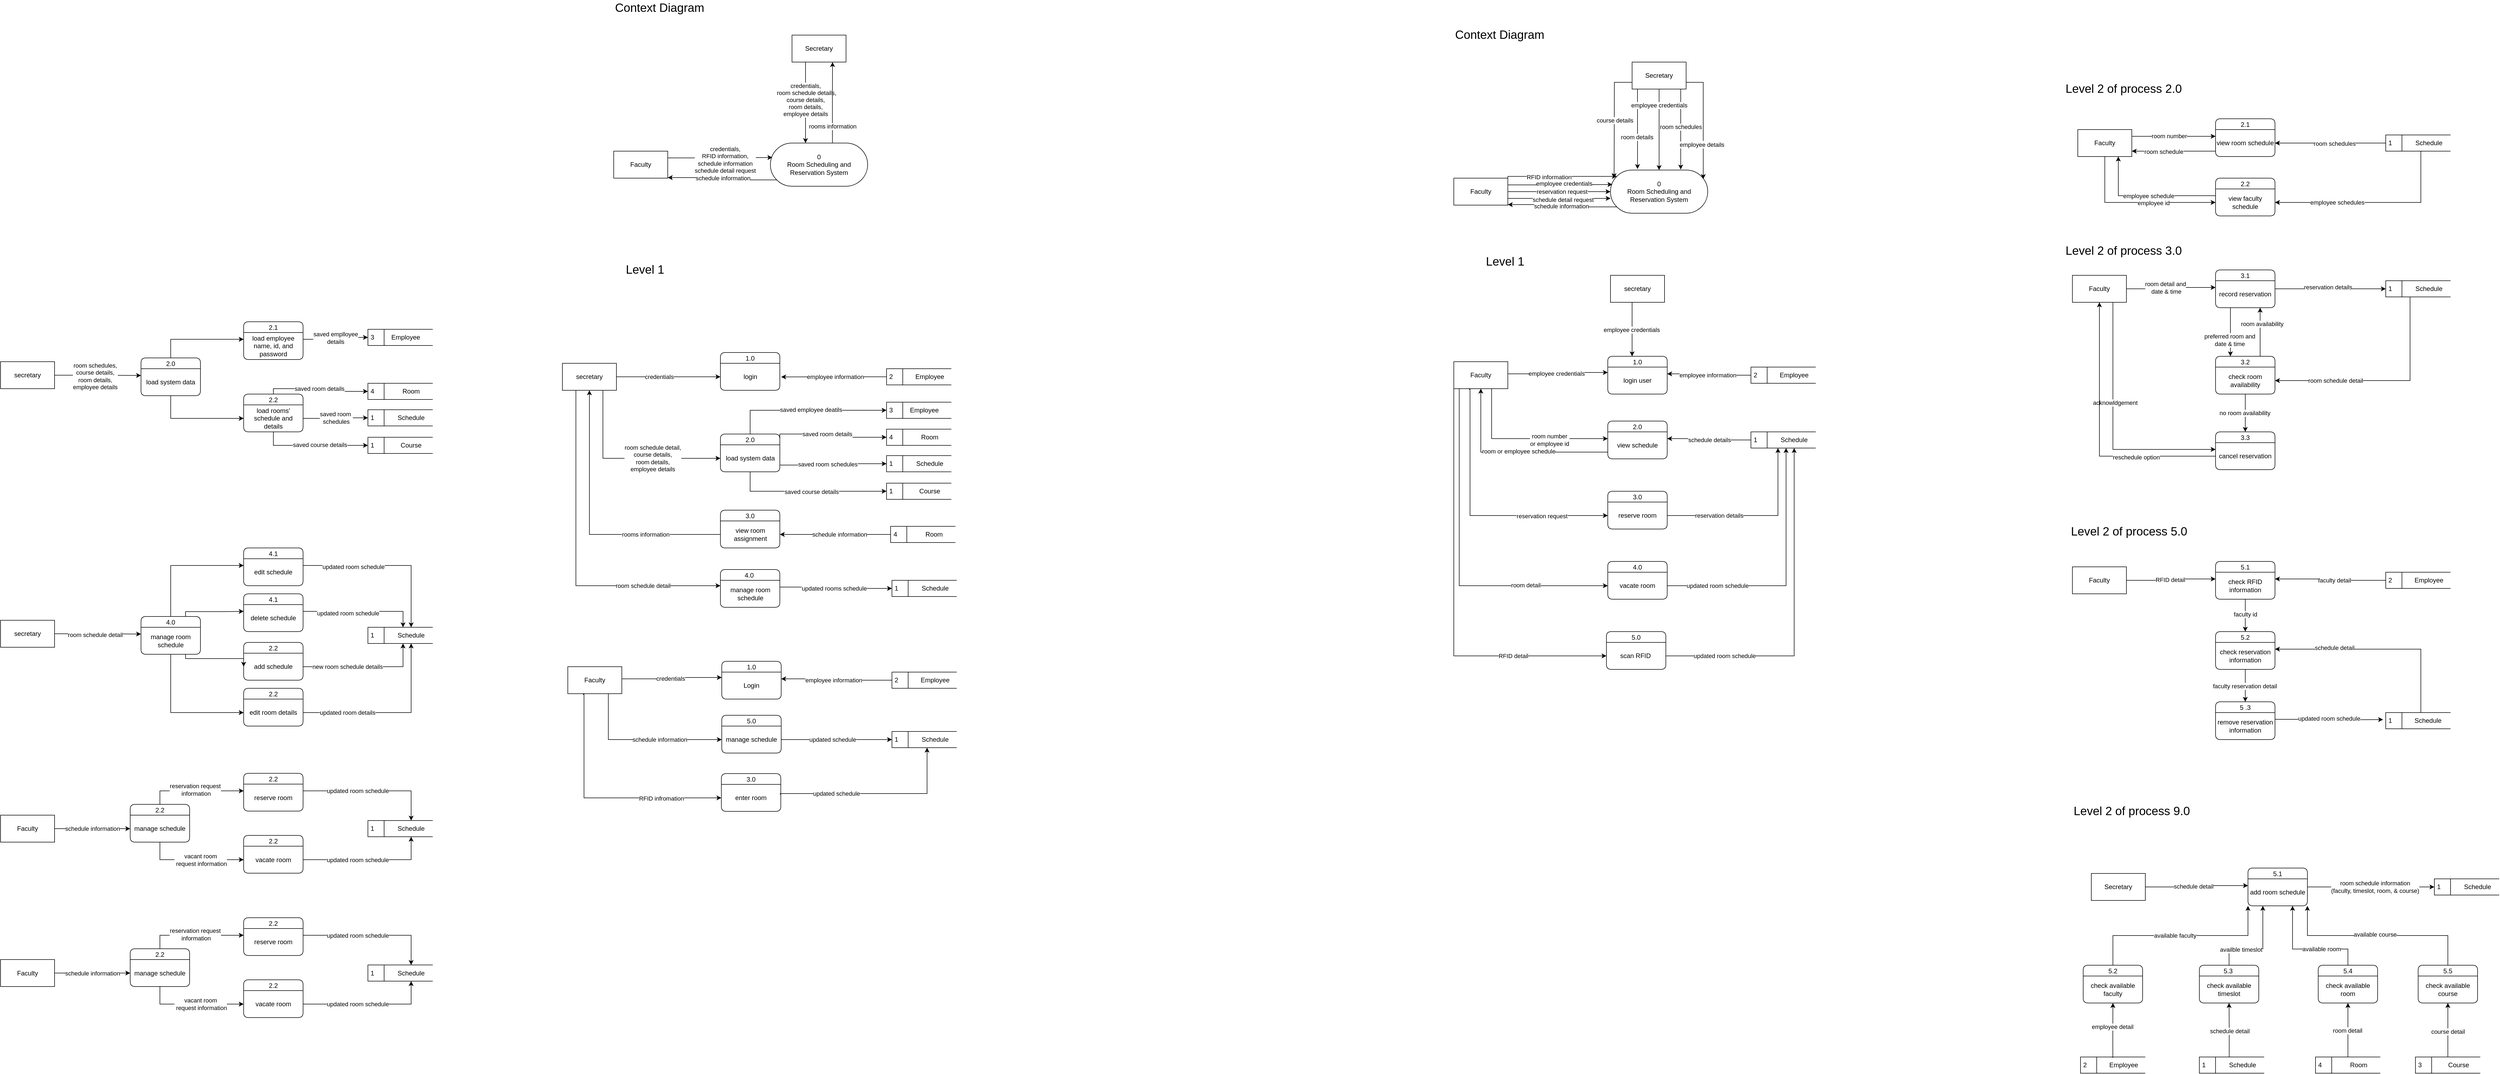 <mxfile version="22.1.7" type="github">
  <diagram name="Page-1" id="ZSxHzyD2I87OIuJ_c9HW">
    <mxGraphModel dx="4534" dy="1706" grid="1" gridSize="10" guides="1" tooltips="1" connect="1" arrows="1" fold="1" page="1" pageScale="1" pageWidth="850" pageHeight="1100" math="0" shadow="0">
      <root>
        <mxCell id="0" />
        <mxCell id="1" parent="0" />
        <mxCell id="xQGyqwbRE91OUpETnVlU-1" value="0&lt;br&gt;Room Scheduling and Reservation System" style="html=1;dashed=0;whiteSpace=wrap;shape=mxgraph.dfd.start;" parent="1" vertex="1">
          <mxGeometry x="340" y="155" width="180" height="80" as="geometry" />
        </mxCell>
        <mxCell id="xQGyqwbRE91OUpETnVlU-9" value="Faculty" style="html=1;dashed=0;whiteSpace=wrap;" parent="1" vertex="1">
          <mxGeometry x="50" y="170" width="100" height="50" as="geometry" />
        </mxCell>
        <mxCell id="xQGyqwbRE91OUpETnVlU-10" value="Secretary" style="html=1;dashed=0;whiteSpace=wrap;" parent="1" vertex="1">
          <mxGeometry x="380" y="-45" width="100" height="50" as="geometry" />
        </mxCell>
        <mxCell id="xQGyqwbRE91OUpETnVlU-12" style="edgeStyle=orthogonalEdgeStyle;rounded=0;orthogonalLoop=1;jettySize=auto;html=1;exitX=1;exitY=0.5;exitDx=0;exitDy=0;entryX=0;entryY=0.5;entryDx=0;entryDy=0;entryPerimeter=0;" parent="1" source="xQGyqwbRE91OUpETnVlU-9" target="xQGyqwbRE91OUpETnVlU-1" edge="1">
          <mxGeometry relative="1" as="geometry" />
        </mxCell>
        <mxCell id="xQGyqwbRE91OUpETnVlU-13" value="reservation request" style="edgeLabel;html=1;align=center;verticalAlign=middle;resizable=0;points=[];" parent="xQGyqwbRE91OUpETnVlU-12" vertex="1" connectable="0">
          <mxGeometry x="0.157" y="-1" relative="1" as="geometry">
            <mxPoint x="-10" y="-1" as="offset" />
          </mxGeometry>
        </mxCell>
        <mxCell id="xQGyqwbRE91OUpETnVlU-14" style="edgeStyle=orthogonalEdgeStyle;rounded=0;orthogonalLoop=1;jettySize=auto;html=1;exitX=1;exitY=0.25;exitDx=0;exitDy=0;entryX=0.02;entryY=0.334;entryDx=0;entryDy=0;entryPerimeter=0;" parent="1" source="xQGyqwbRE91OUpETnVlU-9" target="xQGyqwbRE91OUpETnVlU-1" edge="1">
          <mxGeometry relative="1" as="geometry" />
        </mxCell>
        <mxCell id="xQGyqwbRE91OUpETnVlU-15" value="employee credentials" style="edgeLabel;html=1;align=center;verticalAlign=middle;resizable=0;points=[];" parent="xQGyqwbRE91OUpETnVlU-14" vertex="1" connectable="0">
          <mxGeometry x="0.077" y="2" relative="1" as="geometry">
            <mxPoint as="offset" />
          </mxGeometry>
        </mxCell>
        <mxCell id="xQGyqwbRE91OUpETnVlU-18" style="edgeStyle=orthogonalEdgeStyle;rounded=0;orthogonalLoop=1;jettySize=auto;html=1;exitX=1;exitY=0.75;exitDx=0;exitDy=0;entryX=0.001;entryY=0.657;entryDx=0;entryDy=0;entryPerimeter=0;" parent="1" source="xQGyqwbRE91OUpETnVlU-9" target="xQGyqwbRE91OUpETnVlU-1" edge="1">
          <mxGeometry relative="1" as="geometry" />
        </mxCell>
        <mxCell id="xQGyqwbRE91OUpETnVlU-21" value="schedule detail request" style="edgeLabel;html=1;align=center;verticalAlign=middle;resizable=0;points=[];" parent="xQGyqwbRE91OUpETnVlU-18" vertex="1" connectable="0">
          <mxGeometry x="0.065" y="-2" relative="1" as="geometry">
            <mxPoint as="offset" />
          </mxGeometry>
        </mxCell>
        <mxCell id="xQGyqwbRE91OUpETnVlU-24" style="edgeStyle=orthogonalEdgeStyle;rounded=0;orthogonalLoop=1;jettySize=auto;html=1;exitX=0;exitY=0;exitDx=11.72;exitDy=68.28;exitPerimeter=0;" parent="1" source="xQGyqwbRE91OUpETnVlU-1" edge="1">
          <mxGeometry relative="1" as="geometry">
            <mxPoint x="150" y="219" as="targetPoint" />
            <Array as="points">
              <mxPoint x="250" y="223" />
              <mxPoint x="250" y="219" />
            </Array>
          </mxGeometry>
        </mxCell>
        <mxCell id="xQGyqwbRE91OUpETnVlU-26" value="schedule information" style="edgeLabel;html=1;align=center;verticalAlign=middle;resizable=0;points=[];" parent="xQGyqwbRE91OUpETnVlU-24" vertex="1" connectable="0">
          <mxGeometry x="0.037" y="3" relative="1" as="geometry">
            <mxPoint as="offset" />
          </mxGeometry>
        </mxCell>
        <mxCell id="xQGyqwbRE91OUpETnVlU-27" style="edgeStyle=orthogonalEdgeStyle;rounded=0;orthogonalLoop=1;jettySize=auto;html=1;" parent="1" edge="1">
          <mxGeometry relative="1" as="geometry">
            <mxPoint x="470" y="5" as="sourcePoint" />
            <mxPoint x="470" y="154" as="targetPoint" />
            <Array as="points">
              <mxPoint x="470" y="154" />
            </Array>
          </mxGeometry>
        </mxCell>
        <mxCell id="xQGyqwbRE91OUpETnVlU-30" value="room schedules" style="edgeLabel;html=1;align=center;verticalAlign=middle;resizable=0;points=[];" parent="xQGyqwbRE91OUpETnVlU-27" vertex="1" connectable="0">
          <mxGeometry x="0.018" relative="1" as="geometry">
            <mxPoint y="-6" as="offset" />
          </mxGeometry>
        </mxCell>
        <mxCell id="xQGyqwbRE91OUpETnVlU-36" style="edgeStyle=orthogonalEdgeStyle;rounded=0;orthogonalLoop=1;jettySize=auto;html=1;exitX=1;exitY=1;exitDx=0;exitDy=0;entryX=0;entryY=0.75;entryDx=0;entryDy=0;" parent="1" edge="1">
          <mxGeometry relative="1" as="geometry">
            <mxPoint x="150" y="532.5" as="sourcePoint" />
            <mxPoint x="335" y="530" as="targetPoint" />
            <Array as="points">
              <mxPoint x="243" y="532.5" />
              <mxPoint x="243" y="530.5" />
            </Array>
          </mxGeometry>
        </mxCell>
        <mxCell id="xQGyqwbRE91OUpETnVlU-37" value="employee credentials" style="edgeLabel;html=1;align=center;verticalAlign=middle;resizable=0;points=[];" parent="xQGyqwbRE91OUpETnVlU-36" vertex="1" connectable="0">
          <mxGeometry x="-0.038" y="1" relative="1" as="geometry">
            <mxPoint as="offset" />
          </mxGeometry>
        </mxCell>
        <mxCell id="xQGyqwbRE91OUpETnVlU-55" style="edgeStyle=orthogonalEdgeStyle;rounded=0;orthogonalLoop=1;jettySize=auto;html=1;exitX=0.7;exitY=0.982;exitDx=0;exitDy=0;entryX=0;entryY=0.25;entryDx=0;entryDy=0;exitPerimeter=0;" parent="1" source="xQGyqwbRE91OUpETnVlU-31" target="xQGyqwbRE91OUpETnVlU-50" edge="1">
          <mxGeometry relative="1" as="geometry">
            <Array as="points">
              <mxPoint x="120" y="652" />
            </Array>
          </mxGeometry>
        </mxCell>
        <mxCell id="xQGyqwbRE91OUpETnVlU-56" value="room number&lt;br&gt;or employee id" style="edgeLabel;html=1;align=center;verticalAlign=middle;resizable=0;points=[];" parent="xQGyqwbRE91OUpETnVlU-55" vertex="1" connectable="0">
          <mxGeometry x="0.162" relative="1" as="geometry">
            <mxPoint x="21" y="2" as="offset" />
          </mxGeometry>
        </mxCell>
        <mxCell id="xQGyqwbRE91OUpETnVlU-67" style="edgeStyle=orthogonalEdgeStyle;rounded=0;orthogonalLoop=1;jettySize=auto;html=1;exitX=0.29;exitY=1.04;exitDx=0;exitDy=0;exitPerimeter=0;" parent="1" source="xQGyqwbRE91OUpETnVlU-31" target="xQGyqwbRE91OUpETnVlU-64" edge="1">
          <mxGeometry relative="1" as="geometry">
            <Array as="points">
              <mxPoint x="79" y="560" />
              <mxPoint x="80" y="765" />
            </Array>
          </mxGeometry>
        </mxCell>
        <mxCell id="06z1c9G6Tvmy0coM1B6O-3" value="reservation request" style="edgeLabel;html=1;align=center;verticalAlign=middle;resizable=0;points=[];" parent="xQGyqwbRE91OUpETnVlU-67" vertex="1" connectable="0">
          <mxGeometry x="0.504" y="-1" relative="1" as="geometry">
            <mxPoint as="offset" />
          </mxGeometry>
        </mxCell>
        <mxCell id="06z1c9G6Tvmy0coM1B6O-6" style="edgeStyle=orthogonalEdgeStyle;rounded=0;orthogonalLoop=1;jettySize=auto;html=1;exitX=0.5;exitY=1;exitDx=0;exitDy=0;" parent="1" source="xQGyqwbRE91OUpETnVlU-31" target="06z1c9G6Tvmy0coM1B6O-2" edge="1">
          <mxGeometry relative="1" as="geometry">
            <Array as="points">
              <mxPoint x="60" y="560" />
              <mxPoint x="60" y="925" />
            </Array>
          </mxGeometry>
        </mxCell>
        <mxCell id="06z1c9G6Tvmy0coM1B6O-7" value="room detail" style="edgeLabel;html=1;align=center;verticalAlign=middle;resizable=0;points=[];" parent="06z1c9G6Tvmy0coM1B6O-6" vertex="1" connectable="0">
          <mxGeometry x="0.553" y="1" relative="1" as="geometry">
            <mxPoint as="offset" />
          </mxGeometry>
        </mxCell>
        <mxCell id="BkH_cVfhh0AyO2GWpE25-44" style="edgeStyle=orthogonalEdgeStyle;rounded=0;orthogonalLoop=1;jettySize=auto;html=1;exitX=0;exitY=1;exitDx=0;exitDy=0;entryX=0;entryY=0.5;entryDx=0;entryDy=0;" parent="1" source="xQGyqwbRE91OUpETnVlU-31" target="BkH_cVfhh0AyO2GWpE25-43" edge="1">
          <mxGeometry relative="1" as="geometry" />
        </mxCell>
        <mxCell id="BkH_cVfhh0AyO2GWpE25-45" value="RFID detail" style="edgeLabel;html=1;align=center;verticalAlign=middle;resizable=0;points=[];" parent="BkH_cVfhh0AyO2GWpE25-44" vertex="1" connectable="0">
          <mxGeometry x="0.526" y="-4" relative="1" as="geometry">
            <mxPoint x="12" y="-4" as="offset" />
          </mxGeometry>
        </mxCell>
        <mxCell id="xQGyqwbRE91OUpETnVlU-31" value="Faculty" style="html=1;dashed=0;whiteSpace=wrap;" parent="1" vertex="1">
          <mxGeometry x="50" y="510" width="100" height="50" as="geometry" />
        </mxCell>
        <mxCell id="xQGyqwbRE91OUpETnVlU-32" value="1.0" style="swimlane;fontStyle=0;childLayout=stackLayout;horizontal=1;startSize=20;fillColor=#ffffff;horizontalStack=0;resizeParent=1;resizeParentMax=0;resizeLast=0;collapsible=0;marginBottom=0;swimlaneFillColor=#ffffff;rounded=1;shadow=0;glass=0;swimlaneLine=1;" parent="1" vertex="1">
          <mxGeometry x="335" y="500" width="110" height="70" as="geometry" />
        </mxCell>
        <mxCell id="xQGyqwbRE91OUpETnVlU-33" value="login user" style="text;strokeColor=none;align=center;fillColor=none;html=1;verticalAlign=middle;whiteSpace=wrap;rounded=0;" parent="xQGyqwbRE91OUpETnVlU-32" vertex="1">
          <mxGeometry y="20" width="110" height="50" as="geometry" />
        </mxCell>
        <mxCell id="xQGyqwbRE91OUpETnVlU-34" value="secretary" style="html=1;dashed=0;whiteSpace=wrap;" parent="1" vertex="1">
          <mxGeometry x="340" y="350" width="100" height="50" as="geometry" />
        </mxCell>
        <mxCell id="xQGyqwbRE91OUpETnVlU-38" style="edgeStyle=orthogonalEdgeStyle;rounded=0;orthogonalLoop=1;jettySize=auto;html=1;" parent="1" edge="1">
          <mxGeometry relative="1" as="geometry">
            <mxPoint x="380" y="400" as="sourcePoint" />
            <mxPoint x="380" y="500" as="targetPoint" />
            <Array as="points">
              <mxPoint x="380" y="400" />
              <mxPoint x="380" y="502" />
            </Array>
          </mxGeometry>
        </mxCell>
        <mxCell id="xQGyqwbRE91OUpETnVlU-39" value="employee credentials" style="edgeLabel;html=1;align=center;verticalAlign=middle;resizable=0;points=[];" parent="xQGyqwbRE91OUpETnVlU-38" vertex="1" connectable="0">
          <mxGeometry x="0.007" y="-1" relative="1" as="geometry">
            <mxPoint as="offset" />
          </mxGeometry>
        </mxCell>
        <mxCell id="xQGyqwbRE91OUpETnVlU-59" style="edgeStyle=orthogonalEdgeStyle;rounded=0;orthogonalLoop=1;jettySize=auto;html=1;exitX=0;exitY=0.5;exitDx=0;exitDy=0;entryX=1;entryY=0.25;entryDx=0;entryDy=0;" parent="1" source="xQGyqwbRE91OUpETnVlU-40" target="xQGyqwbRE91OUpETnVlU-33" edge="1">
          <mxGeometry relative="1" as="geometry" />
        </mxCell>
        <mxCell id="xQGyqwbRE91OUpETnVlU-60" value="employee information" style="edgeLabel;html=1;align=center;verticalAlign=middle;resizable=0;points=[];" parent="xQGyqwbRE91OUpETnVlU-59" vertex="1" connectable="0">
          <mxGeometry x="0.148" y="2" relative="1" as="geometry">
            <mxPoint x="8" as="offset" />
          </mxGeometry>
        </mxCell>
        <mxCell id="xQGyqwbRE91OUpETnVlU-40" value="2" style="html=1;dashed=0;whiteSpace=wrap;shape=mxgraph.dfd.dataStoreID;align=left;spacingLeft=3;points=[[0,0],[0.5,0],[1,0],[0,0.5],[1,0.5],[0,1],[0.5,1],[1,1]];" parent="1" vertex="1">
          <mxGeometry x="600" y="520" width="120" height="30" as="geometry" />
        </mxCell>
        <mxCell id="xQGyqwbRE91OUpETnVlU-41" value="Employee" style="text;strokeColor=none;align=center;fillColor=none;html=1;verticalAlign=middle;whiteSpace=wrap;rounded=0;" parent="1" vertex="1">
          <mxGeometry x="650" y="520" width="60" height="30" as="geometry" />
        </mxCell>
        <mxCell id="xQGyqwbRE91OUpETnVlU-49" value="2.0" style="swimlane;fontStyle=0;childLayout=stackLayout;horizontal=1;startSize=20;fillColor=#ffffff;horizontalStack=0;resizeParent=1;resizeParentMax=0;resizeLast=0;collapsible=0;marginBottom=0;swimlaneFillColor=#ffffff;rounded=1;shadow=0;glass=0;swimlaneLine=1;" parent="1" vertex="1">
          <mxGeometry x="335" y="620" width="110" height="70" as="geometry" />
        </mxCell>
        <mxCell id="xQGyqwbRE91OUpETnVlU-50" value="view schedule" style="text;strokeColor=none;align=center;fillColor=none;html=1;verticalAlign=middle;whiteSpace=wrap;rounded=0;" parent="xQGyqwbRE91OUpETnVlU-49" vertex="1">
          <mxGeometry y="20" width="110" height="50" as="geometry" />
        </mxCell>
        <mxCell id="xQGyqwbRE91OUpETnVlU-61" style="edgeStyle=orthogonalEdgeStyle;rounded=0;orthogonalLoop=1;jettySize=auto;html=1;exitX=0;exitY=0.5;exitDx=0;exitDy=0;entryX=1;entryY=0.25;entryDx=0;entryDy=0;" parent="1" source="xQGyqwbRE91OUpETnVlU-57" target="xQGyqwbRE91OUpETnVlU-50" edge="1">
          <mxGeometry relative="1" as="geometry" />
        </mxCell>
        <mxCell id="xQGyqwbRE91OUpETnVlU-62" value="schedule details" style="edgeLabel;html=1;align=center;verticalAlign=middle;resizable=0;points=[];" parent="xQGyqwbRE91OUpETnVlU-61" vertex="1" connectable="0">
          <mxGeometry x="-0.013" relative="1" as="geometry">
            <mxPoint as="offset" />
          </mxGeometry>
        </mxCell>
        <mxCell id="xQGyqwbRE91OUpETnVlU-57" value="1" style="html=1;dashed=0;whiteSpace=wrap;shape=mxgraph.dfd.dataStoreID;align=left;spacingLeft=3;points=[[0,0],[0.5,0],[1,0],[0,0.5],[1,0.5],[0,1],[0.5,1],[1,1]];" parent="1" vertex="1">
          <mxGeometry x="600" y="640" width="120" height="30" as="geometry" />
        </mxCell>
        <mxCell id="xQGyqwbRE91OUpETnVlU-58" value="Schedule" style="text;strokeColor=none;align=center;fillColor=none;html=1;verticalAlign=middle;whiteSpace=wrap;rounded=0;" parent="1" vertex="1">
          <mxGeometry x="650" y="640" width="60" height="30" as="geometry" />
        </mxCell>
        <mxCell id="xQGyqwbRE91OUpETnVlU-63" value="3.0" style="swimlane;fontStyle=0;childLayout=stackLayout;horizontal=1;startSize=20;fillColor=#ffffff;horizontalStack=0;resizeParent=1;resizeParentMax=0;resizeLast=0;collapsible=0;marginBottom=0;swimlaneFillColor=#ffffff;rounded=1;shadow=0;glass=0;swimlaneLine=1;" parent="1" vertex="1">
          <mxGeometry x="335" y="750" width="110" height="70" as="geometry" />
        </mxCell>
        <mxCell id="xQGyqwbRE91OUpETnVlU-64" value="reserve room" style="text;strokeColor=none;align=center;fillColor=none;html=1;verticalAlign=middle;whiteSpace=wrap;rounded=0;" parent="xQGyqwbRE91OUpETnVlU-63" vertex="1">
          <mxGeometry y="20" width="110" height="50" as="geometry" />
        </mxCell>
        <mxCell id="06z1c9G6Tvmy0coM1B6O-1" value="4.0" style="swimlane;fontStyle=0;childLayout=stackLayout;horizontal=1;startSize=20;fillColor=#ffffff;horizontalStack=0;resizeParent=1;resizeParentMax=0;resizeLast=0;collapsible=0;marginBottom=0;swimlaneFillColor=#ffffff;rounded=1;shadow=0;glass=0;swimlaneLine=1;" parent="1" vertex="1">
          <mxGeometry x="335" y="880" width="110" height="70" as="geometry" />
        </mxCell>
        <mxCell id="06z1c9G6Tvmy0coM1B6O-2" value="vacate room" style="text;strokeColor=none;align=center;fillColor=none;html=1;verticalAlign=middle;whiteSpace=wrap;rounded=0;" parent="06z1c9G6Tvmy0coM1B6O-1" vertex="1">
          <mxGeometry y="20" width="110" height="50" as="geometry" />
        </mxCell>
        <mxCell id="06z1c9G6Tvmy0coM1B6O-4" style="edgeStyle=orthogonalEdgeStyle;rounded=0;orthogonalLoop=1;jettySize=auto;html=1;exitX=1;exitY=0.5;exitDx=0;exitDy=0;" parent="1" source="xQGyqwbRE91OUpETnVlU-64" edge="1">
          <mxGeometry relative="1" as="geometry">
            <mxPoint x="455" y="905" as="sourcePoint" />
            <mxPoint x="650" y="670" as="targetPoint" />
            <Array as="points">
              <mxPoint x="650" y="795" />
            </Array>
          </mxGeometry>
        </mxCell>
        <mxCell id="06z1c9G6Tvmy0coM1B6O-5" value="reservation details" style="edgeLabel;html=1;align=center;verticalAlign=middle;resizable=0;points=[];" parent="06z1c9G6Tvmy0coM1B6O-4" vertex="1" connectable="0">
          <mxGeometry x="-0.363" y="3" relative="1" as="geometry">
            <mxPoint x="-9" y="3" as="offset" />
          </mxGeometry>
        </mxCell>
        <mxCell id="06z1c9G6Tvmy0coM1B6O-8" style="edgeStyle=orthogonalEdgeStyle;rounded=0;orthogonalLoop=1;jettySize=auto;html=1;exitX=1;exitY=0.5;exitDx=0;exitDy=0;entryX=0.25;entryY=1;entryDx=0;entryDy=0;" parent="1" source="06z1c9G6Tvmy0coM1B6O-2" target="xQGyqwbRE91OUpETnVlU-58" edge="1">
          <mxGeometry relative="1" as="geometry" />
        </mxCell>
        <mxCell id="06z1c9G6Tvmy0coM1B6O-9" value="updated room schedule" style="edgeLabel;html=1;align=center;verticalAlign=middle;resizable=0;points=[];" parent="06z1c9G6Tvmy0coM1B6O-8" vertex="1" connectable="0">
          <mxGeometry x="-0.61" relative="1" as="geometry">
            <mxPoint as="offset" />
          </mxGeometry>
        </mxCell>
        <mxCell id="06z1c9G6Tvmy0coM1B6O-63" style="edgeStyle=orthogonalEdgeStyle;rounded=0;orthogonalLoop=1;jettySize=auto;html=1;exitX=1;exitY=0.25;exitDx=0;exitDy=0;entryX=0;entryY=0.25;entryDx=0;entryDy=0;" parent="1" source="06z1c9G6Tvmy0coM1B6O-56" target="06z1c9G6Tvmy0coM1B6O-60" edge="1">
          <mxGeometry relative="1" as="geometry" />
        </mxCell>
        <mxCell id="06z1c9G6Tvmy0coM1B6O-64" value="room number" style="edgeLabel;html=1;align=center;verticalAlign=middle;resizable=0;points=[];" parent="06z1c9G6Tvmy0coM1B6O-63" vertex="1" connectable="0">
          <mxGeometry x="-0.103" y="1" relative="1" as="geometry">
            <mxPoint x="-1" as="offset" />
          </mxGeometry>
        </mxCell>
        <mxCell id="06z1c9G6Tvmy0coM1B6O-67" style="edgeStyle=orthogonalEdgeStyle;rounded=0;orthogonalLoop=1;jettySize=auto;html=1;exitX=0.5;exitY=1;exitDx=0;exitDy=0;entryX=0;entryY=0.5;entryDx=0;entryDy=0;" parent="1" source="06z1c9G6Tvmy0coM1B6O-56" target="06z1c9G6Tvmy0coM1B6O-62" edge="1">
          <mxGeometry relative="1" as="geometry" />
        </mxCell>
        <mxCell id="06z1c9G6Tvmy0coM1B6O-68" value="employee id" style="edgeLabel;html=1;align=center;verticalAlign=middle;resizable=0;points=[];" parent="06z1c9G6Tvmy0coM1B6O-67" vertex="1" connectable="0">
          <mxGeometry x="0.206" y="-1" relative="1" as="geometry">
            <mxPoint as="offset" />
          </mxGeometry>
        </mxCell>
        <mxCell id="06z1c9G6Tvmy0coM1B6O-56" value="Faculty" style="html=1;dashed=0;whiteSpace=wrap;" parent="1" vertex="1">
          <mxGeometry x="1205" y="80" width="100" height="50" as="geometry" />
        </mxCell>
        <mxCell id="06z1c9G6Tvmy0coM1B6O-65" style="edgeStyle=orthogonalEdgeStyle;rounded=0;orthogonalLoop=1;jettySize=auto;html=1;exitX=0;exitY=0.5;exitDx=0;exitDy=0;entryX=1;entryY=0.5;entryDx=0;entryDy=0;" parent="1" source="06z1c9G6Tvmy0coM1B6O-57" target="06z1c9G6Tvmy0coM1B6O-60" edge="1">
          <mxGeometry relative="1" as="geometry" />
        </mxCell>
        <mxCell id="06z1c9G6Tvmy0coM1B6O-66" value="room schedules" style="edgeLabel;html=1;align=center;verticalAlign=middle;resizable=0;points=[];" parent="06z1c9G6Tvmy0coM1B6O-65" vertex="1" connectable="0">
          <mxGeometry x="-0.069" y="1" relative="1" as="geometry">
            <mxPoint as="offset" />
          </mxGeometry>
        </mxCell>
        <mxCell id="06z1c9G6Tvmy0coM1B6O-57" value="1&amp;nbsp;" style="html=1;dashed=0;whiteSpace=wrap;shape=mxgraph.dfd.dataStoreID;align=left;spacingLeft=3;points=[[0,0],[0.5,0],[1,0],[0,0.5],[1,0.5],[0,1],[0.5,1],[1,1]];" parent="1" vertex="1">
          <mxGeometry x="1775" y="90" width="120" height="30" as="geometry" />
        </mxCell>
        <mxCell id="06z1c9G6Tvmy0coM1B6O-69" style="edgeStyle=orthogonalEdgeStyle;rounded=0;orthogonalLoop=1;jettySize=auto;html=1;exitX=0.25;exitY=1;exitDx=0;exitDy=0;entryX=1;entryY=0.5;entryDx=0;entryDy=0;" parent="1" source="06z1c9G6Tvmy0coM1B6O-58" target="06z1c9G6Tvmy0coM1B6O-62" edge="1">
          <mxGeometry relative="1" as="geometry" />
        </mxCell>
        <mxCell id="06z1c9G6Tvmy0coM1B6O-70" value="employee schedules" style="edgeLabel;html=1;align=center;verticalAlign=middle;resizable=0;points=[];" parent="06z1c9G6Tvmy0coM1B6O-69" vertex="1" connectable="0">
          <mxGeometry x="0.573" relative="1" as="geometry">
            <mxPoint x="37" as="offset" />
          </mxGeometry>
        </mxCell>
        <mxCell id="06z1c9G6Tvmy0coM1B6O-58" value="Schedule" style="text;strokeColor=none;align=center;fillColor=none;html=1;verticalAlign=middle;whiteSpace=wrap;rounded=0;" parent="1" vertex="1">
          <mxGeometry x="1825" y="90" width="60" height="30" as="geometry" />
        </mxCell>
        <mxCell id="06z1c9G6Tvmy0coM1B6O-59" value="2.1" style="swimlane;fontStyle=0;childLayout=stackLayout;horizontal=1;startSize=20;fillColor=#ffffff;horizontalStack=0;resizeParent=1;resizeParentMax=0;resizeLast=0;collapsible=0;marginBottom=0;swimlaneFillColor=#ffffff;rounded=1;shadow=0;glass=0;swimlaneLine=1;" parent="1" vertex="1">
          <mxGeometry x="1460" y="60" width="110" height="70" as="geometry" />
        </mxCell>
        <mxCell id="06z1c9G6Tvmy0coM1B6O-60" value="view room schedule" style="text;strokeColor=none;align=center;fillColor=none;html=1;verticalAlign=middle;whiteSpace=wrap;rounded=0;" parent="06z1c9G6Tvmy0coM1B6O-59" vertex="1">
          <mxGeometry y="20" width="110" height="50" as="geometry" />
        </mxCell>
        <mxCell id="06z1c9G6Tvmy0coM1B6O-61" value="2.2" style="swimlane;fontStyle=0;childLayout=stackLayout;horizontal=1;startSize=20;fillColor=#ffffff;horizontalStack=0;resizeParent=1;resizeParentMax=0;resizeLast=0;collapsible=0;marginBottom=0;swimlaneFillColor=#ffffff;rounded=1;shadow=0;glass=0;swimlaneLine=1;" parent="1" vertex="1">
          <mxGeometry x="1460" y="170" width="110" height="70" as="geometry" />
        </mxCell>
        <mxCell id="06z1c9G6Tvmy0coM1B6O-62" value="view faculty schedule" style="text;strokeColor=none;align=center;fillColor=none;html=1;verticalAlign=middle;whiteSpace=wrap;rounded=0;" parent="06z1c9G6Tvmy0coM1B6O-61" vertex="1">
          <mxGeometry y="20" width="110" height="50" as="geometry" />
        </mxCell>
        <mxCell id="1Rvh8kdgMvsXk_3jxCog-41" style="edgeStyle=orthogonalEdgeStyle;rounded=0;orthogonalLoop=1;jettySize=auto;html=1;exitX=1;exitY=0.5;exitDx=0;exitDy=0;entryX=0;entryY=0.25;entryDx=0;entryDy=0;" parent="1" source="06z1c9G6Tvmy0coM1B6O-73" target="06z1c9G6Tvmy0coM1B6O-75" edge="1">
          <mxGeometry relative="1" as="geometry" />
        </mxCell>
        <mxCell id="1Rvh8kdgMvsXk_3jxCog-44" value="schedule&amp;nbsp;detail" style="edgeLabel;html=1;align=center;verticalAlign=middle;resizable=0;points=[];" parent="1Rvh8kdgMvsXk_3jxCog-41" vertex="1" connectable="0">
          <mxGeometry x="-0.076" y="1" relative="1" as="geometry">
            <mxPoint as="offset" />
          </mxGeometry>
        </mxCell>
        <mxCell id="06z1c9G6Tvmy0coM1B6O-73" value="Secretary" style="html=1;dashed=0;whiteSpace=wrap;" parent="1" vertex="1">
          <mxGeometry x="1230" y="1458" width="100" height="50" as="geometry" />
        </mxCell>
        <mxCell id="06z1c9G6Tvmy0coM1B6O-74" value="5.1" style="swimlane;fontStyle=0;childLayout=stackLayout;horizontal=1;startSize=20;fillColor=#ffffff;horizontalStack=0;resizeParent=1;resizeParentMax=0;resizeLast=0;collapsible=0;marginBottom=0;swimlaneFillColor=#ffffff;rounded=1;shadow=0;glass=0;swimlaneLine=1;" parent="1" vertex="1">
          <mxGeometry x="1520" y="1448" width="110" height="70" as="geometry" />
        </mxCell>
        <mxCell id="06z1c9G6Tvmy0coM1B6O-75" value="add room schedule" style="text;strokeColor=none;align=center;fillColor=none;html=1;verticalAlign=middle;whiteSpace=wrap;rounded=0;" parent="06z1c9G6Tvmy0coM1B6O-74" vertex="1">
          <mxGeometry y="20" width="110" height="50" as="geometry" />
        </mxCell>
        <mxCell id="06z1c9G6Tvmy0coM1B6O-78" value="2" style="html=1;dashed=0;whiteSpace=wrap;shape=mxgraph.dfd.dataStoreID;align=left;spacingLeft=3;points=[[0,0],[0.5,0],[1,0],[0,0.5],[1,0.5],[0,1],[0.5,1],[1,1]];" parent="1" vertex="1">
          <mxGeometry x="1210" y="1798" width="120" height="30" as="geometry" />
        </mxCell>
        <mxCell id="BkH_cVfhh0AyO2GWpE25-16" style="edgeStyle=orthogonalEdgeStyle;rounded=0;orthogonalLoop=1;jettySize=auto;html=1;exitX=0.164;exitY=0.056;exitDx=0;exitDy=0;entryX=0.5;entryY=1;entryDx=0;entryDy=0;exitPerimeter=0;" parent="1" source="06z1c9G6Tvmy0coM1B6O-79" target="BkH_cVfhh0AyO2GWpE25-10" edge="1">
          <mxGeometry relative="1" as="geometry">
            <Array as="points" />
          </mxGeometry>
        </mxCell>
        <mxCell id="BkH_cVfhh0AyO2GWpE25-18" value="employee detail" style="edgeLabel;html=1;align=center;verticalAlign=middle;resizable=0;points=[];" parent="BkH_cVfhh0AyO2GWpE25-16" vertex="1" connectable="0">
          <mxGeometry x="0.145" y="1" relative="1" as="geometry">
            <mxPoint as="offset" />
          </mxGeometry>
        </mxCell>
        <mxCell id="06z1c9G6Tvmy0coM1B6O-79" value="Employee" style="text;strokeColor=none;align=center;fillColor=none;html=1;verticalAlign=middle;whiteSpace=wrap;rounded=0;" parent="1" vertex="1">
          <mxGeometry x="1260" y="1798" width="60" height="30" as="geometry" />
        </mxCell>
        <mxCell id="06z1c9G6Tvmy0coM1B6O-80" value="3" style="html=1;dashed=0;whiteSpace=wrap;shape=mxgraph.dfd.dataStoreID;align=left;spacingLeft=3;points=[[0,0],[0.5,0],[1,0],[0,0.5],[1,0.5],[0,1],[0.5,1],[1,1]];" parent="1" vertex="1">
          <mxGeometry x="1830" y="1798" width="120" height="30" as="geometry" />
        </mxCell>
        <mxCell id="BkH_cVfhh0AyO2GWpE25-23" style="edgeStyle=orthogonalEdgeStyle;rounded=0;orthogonalLoop=1;jettySize=auto;html=1;exitX=0.25;exitY=0;exitDx=0;exitDy=0;entryX=0.5;entryY=1;entryDx=0;entryDy=0;" parent="1" source="06z1c9G6Tvmy0coM1B6O-81" target="BkH_cVfhh0AyO2GWpE25-14" edge="1">
          <mxGeometry relative="1" as="geometry">
            <Array as="points">
              <mxPoint x="1890" y="1798" />
            </Array>
          </mxGeometry>
        </mxCell>
        <mxCell id="BkH_cVfhh0AyO2GWpE25-24" value="course detail" style="edgeLabel;html=1;align=center;verticalAlign=middle;resizable=0;points=[];" parent="BkH_cVfhh0AyO2GWpE25-23" vertex="1" connectable="0">
          <mxGeometry x="-0.006" relative="1" as="geometry">
            <mxPoint as="offset" />
          </mxGeometry>
        </mxCell>
        <mxCell id="06z1c9G6Tvmy0coM1B6O-81" value="Course" style="text;strokeColor=none;align=center;fillColor=none;html=1;verticalAlign=middle;whiteSpace=wrap;rounded=0;" parent="1" vertex="1">
          <mxGeometry x="1880" y="1798" width="60" height="30" as="geometry" />
        </mxCell>
        <mxCell id="06z1c9G6Tvmy0coM1B6O-82" value="1" style="html=1;dashed=0;whiteSpace=wrap;shape=mxgraph.dfd.dataStoreID;align=left;spacingLeft=3;points=[[0,0],[0.5,0],[1,0],[0,0.5],[1,0.5],[0,1],[0.5,1],[1,1]];" parent="1" vertex="1">
          <mxGeometry x="1865" y="1468" width="120" height="30" as="geometry" />
        </mxCell>
        <mxCell id="06z1c9G6Tvmy0coM1B6O-83" value="Schedule" style="text;strokeColor=none;align=center;fillColor=none;html=1;verticalAlign=middle;whiteSpace=wrap;rounded=0;" parent="1" vertex="1">
          <mxGeometry x="1915" y="1468" width="60" height="30" as="geometry" />
        </mxCell>
        <mxCell id="1Rvh8kdgMvsXk_3jxCog-20" style="edgeStyle=orthogonalEdgeStyle;rounded=0;orthogonalLoop=1;jettySize=auto;html=1;exitX=1;exitY=0.5;exitDx=0;exitDy=0;entryX=0;entryY=0.25;entryDx=0;entryDy=0;" parent="1" source="1Rvh8kdgMvsXk_3jxCog-1" target="1Rvh8kdgMvsXk_3jxCog-3" edge="1">
          <mxGeometry relative="1" as="geometry" />
        </mxCell>
        <mxCell id="1Rvh8kdgMvsXk_3jxCog-21" value="room detail and&lt;br&gt;&amp;nbsp;date &amp;amp; time" style="edgeLabel;html=1;align=center;verticalAlign=middle;resizable=0;points=[];" parent="1Rvh8kdgMvsXk_3jxCog-20" vertex="1" connectable="0">
          <mxGeometry x="-0.141" y="2" relative="1" as="geometry">
            <mxPoint as="offset" />
          </mxGeometry>
        </mxCell>
        <mxCell id="1Rvh8kdgMvsXk_3jxCog-32" style="edgeStyle=orthogonalEdgeStyle;rounded=0;orthogonalLoop=1;jettySize=auto;html=1;exitX=0.75;exitY=1;exitDx=0;exitDy=0;entryX=0;entryY=0.25;entryDx=0;entryDy=0;" parent="1" source="1Rvh8kdgMvsXk_3jxCog-1" target="1Rvh8kdgMvsXk_3jxCog-27" edge="1">
          <mxGeometry relative="1" as="geometry" />
        </mxCell>
        <mxCell id="1Rvh8kdgMvsXk_3jxCog-33" value="acknowldgement" style="edgeLabel;html=1;align=center;verticalAlign=middle;resizable=0;points=[];" parent="1Rvh8kdgMvsXk_3jxCog-32" vertex="1" connectable="0">
          <mxGeometry x="-0.196" y="4" relative="1" as="geometry">
            <mxPoint as="offset" />
          </mxGeometry>
        </mxCell>
        <mxCell id="1Rvh8kdgMvsXk_3jxCog-1" value="Faculty" style="html=1;dashed=0;whiteSpace=wrap;" parent="1" vertex="1">
          <mxGeometry x="1195" y="350" width="100" height="50" as="geometry" />
        </mxCell>
        <mxCell id="1Rvh8kdgMvsXk_3jxCog-2" value="3.1" style="swimlane;fontStyle=0;childLayout=stackLayout;horizontal=1;startSize=20;fillColor=#ffffff;horizontalStack=0;resizeParent=1;resizeParentMax=0;resizeLast=0;collapsible=0;marginBottom=0;swimlaneFillColor=#ffffff;rounded=1;shadow=0;glass=0;swimlaneLine=1;" parent="1" vertex="1">
          <mxGeometry x="1460" y="340" width="110" height="70" as="geometry" />
        </mxCell>
        <mxCell id="1Rvh8kdgMvsXk_3jxCog-3" value="record reservation" style="text;strokeColor=none;align=center;fillColor=none;html=1;verticalAlign=middle;whiteSpace=wrap;rounded=0;" parent="1Rvh8kdgMvsXk_3jxCog-2" vertex="1">
          <mxGeometry y="20" width="110" height="50" as="geometry" />
        </mxCell>
        <mxCell id="1Rvh8kdgMvsXk_3jxCog-17" style="edgeStyle=orthogonalEdgeStyle;rounded=0;orthogonalLoop=1;jettySize=auto;html=1;exitX=0.75;exitY=0;exitDx=0;exitDy=0;entryX=0.75;entryY=1;entryDx=0;entryDy=0;" parent="1" source="1Rvh8kdgMvsXk_3jxCog-4" target="1Rvh8kdgMvsXk_3jxCog-3" edge="1">
          <mxGeometry relative="1" as="geometry" />
        </mxCell>
        <mxCell id="1Rvh8kdgMvsXk_3jxCog-18" value="room availability" style="edgeLabel;html=1;align=center;verticalAlign=middle;resizable=0;points=[];" parent="1Rvh8kdgMvsXk_3jxCog-17" vertex="1" connectable="0">
          <mxGeometry x="0.197" y="2" relative="1" as="geometry">
            <mxPoint x="5" y="-6" as="offset" />
          </mxGeometry>
        </mxCell>
        <mxCell id="1Rvh8kdgMvsXk_3jxCog-4" value="3.2" style="swimlane;fontStyle=0;childLayout=stackLayout;horizontal=1;startSize=20;fillColor=#ffffff;horizontalStack=0;resizeParent=1;resizeParentMax=0;resizeLast=0;collapsible=0;marginBottom=0;swimlaneFillColor=#ffffff;rounded=1;shadow=0;glass=0;swimlaneLine=1;" parent="1" vertex="1">
          <mxGeometry x="1460" y="500" width="110" height="70" as="geometry" />
        </mxCell>
        <mxCell id="1Rvh8kdgMvsXk_3jxCog-5" value="check room availability" style="text;strokeColor=none;align=center;fillColor=none;html=1;verticalAlign=middle;whiteSpace=wrap;rounded=0;" parent="1Rvh8kdgMvsXk_3jxCog-4" vertex="1">
          <mxGeometry y="20" width="110" height="50" as="geometry" />
        </mxCell>
        <mxCell id="1Rvh8kdgMvsXk_3jxCog-7" value="1" style="html=1;dashed=0;whiteSpace=wrap;shape=mxgraph.dfd.dataStoreID;align=left;spacingLeft=3;points=[[0,0],[0.5,0],[1,0],[0,0.5],[1,0.5],[0,1],[0.5,1],[1,1]];" parent="1" vertex="1">
          <mxGeometry x="1775" y="360" width="120" height="30" as="geometry" />
        </mxCell>
        <mxCell id="1Rvh8kdgMvsXk_3jxCog-22" style="edgeStyle=orthogonalEdgeStyle;rounded=0;orthogonalLoop=1;jettySize=auto;html=1;exitX=0;exitY=1;exitDx=0;exitDy=0;entryX=1;entryY=0.5;entryDx=0;entryDy=0;" parent="1" source="1Rvh8kdgMvsXk_3jxCog-8" target="1Rvh8kdgMvsXk_3jxCog-5" edge="1">
          <mxGeometry relative="1" as="geometry">
            <Array as="points">
              <mxPoint x="1820" y="390" />
              <mxPoint x="1820" y="545" />
            </Array>
          </mxGeometry>
        </mxCell>
        <mxCell id="1Rvh8kdgMvsXk_3jxCog-23" value="room schedule detail" style="edgeLabel;html=1;align=center;verticalAlign=middle;resizable=0;points=[];" parent="1Rvh8kdgMvsXk_3jxCog-22" vertex="1" connectable="0">
          <mxGeometry x="0.453" relative="1" as="geometry">
            <mxPoint as="offset" />
          </mxGeometry>
        </mxCell>
        <mxCell id="1Rvh8kdgMvsXk_3jxCog-8" value="Schedule" style="text;strokeColor=none;align=center;fillColor=none;html=1;verticalAlign=middle;whiteSpace=wrap;rounded=0;" parent="1" vertex="1">
          <mxGeometry x="1825" y="360" width="60" height="30" as="geometry" />
        </mxCell>
        <mxCell id="1Rvh8kdgMvsXk_3jxCog-11" style="edgeStyle=orthogonalEdgeStyle;rounded=0;orthogonalLoop=1;jettySize=auto;html=1;exitX=1;exitY=0.5;exitDx=0;exitDy=0;" parent="1" source="1Rvh8kdgMvsXk_3jxCog-3" target="1Rvh8kdgMvsXk_3jxCog-7" edge="1">
          <mxGeometry relative="1" as="geometry">
            <Array as="points">
              <mxPoint x="1570" y="375" />
            </Array>
          </mxGeometry>
        </mxCell>
        <mxCell id="1Rvh8kdgMvsXk_3jxCog-12" value="reservation details" style="edgeLabel;html=1;align=center;verticalAlign=middle;resizable=0;points=[];" parent="1Rvh8kdgMvsXk_3jxCog-11" vertex="1" connectable="0">
          <mxGeometry x="0.006" y="3" relative="1" as="geometry">
            <mxPoint as="offset" />
          </mxGeometry>
        </mxCell>
        <mxCell id="1Rvh8kdgMvsXk_3jxCog-15" style="edgeStyle=orthogonalEdgeStyle;rounded=0;orthogonalLoop=1;jettySize=auto;html=1;exitX=0.25;exitY=1;exitDx=0;exitDy=0;entryX=0.25;entryY=0;entryDx=0;entryDy=0;" parent="1" source="1Rvh8kdgMvsXk_3jxCog-3" target="1Rvh8kdgMvsXk_3jxCog-4" edge="1">
          <mxGeometry relative="1" as="geometry" />
        </mxCell>
        <mxCell id="1Rvh8kdgMvsXk_3jxCog-16" value="preferred room and&lt;br&gt;&amp;nbsp;date &amp;amp; time&amp;nbsp;" style="edgeLabel;html=1;align=center;verticalAlign=middle;resizable=0;points=[];" parent="1Rvh8kdgMvsXk_3jxCog-15" vertex="1" connectable="0">
          <mxGeometry x="-0.091" y="-1" relative="1" as="geometry">
            <mxPoint x="-1" y="19" as="offset" />
          </mxGeometry>
        </mxCell>
        <mxCell id="1Rvh8kdgMvsXk_3jxCog-26" value="3.3" style="swimlane;fontStyle=0;childLayout=stackLayout;horizontal=1;startSize=20;fillColor=#ffffff;horizontalStack=0;resizeParent=1;resizeParentMax=0;resizeLast=0;collapsible=0;marginBottom=0;swimlaneFillColor=#ffffff;rounded=1;shadow=0;glass=0;swimlaneLine=1;" parent="1" vertex="1">
          <mxGeometry x="1460" y="640" width="110" height="70" as="geometry" />
        </mxCell>
        <mxCell id="1Rvh8kdgMvsXk_3jxCog-27" value="cancel reservation" style="text;strokeColor=none;align=center;fillColor=none;html=1;verticalAlign=middle;whiteSpace=wrap;rounded=0;" parent="1Rvh8kdgMvsXk_3jxCog-26" vertex="1">
          <mxGeometry y="20" width="110" height="50" as="geometry" />
        </mxCell>
        <mxCell id="1Rvh8kdgMvsXk_3jxCog-28" style="edgeStyle=orthogonalEdgeStyle;rounded=0;orthogonalLoop=1;jettySize=auto;html=1;exitX=0.5;exitY=1;exitDx=0;exitDy=0;entryX=0.5;entryY=0;entryDx=0;entryDy=0;" parent="1" source="1Rvh8kdgMvsXk_3jxCog-5" target="1Rvh8kdgMvsXk_3jxCog-26" edge="1">
          <mxGeometry relative="1" as="geometry" />
        </mxCell>
        <mxCell id="1Rvh8kdgMvsXk_3jxCog-29" value="no room availability" style="edgeLabel;html=1;align=center;verticalAlign=middle;resizable=0;points=[];" parent="1Rvh8kdgMvsXk_3jxCog-28" vertex="1" connectable="0">
          <mxGeometry x="-0.019" y="-1" relative="1" as="geometry">
            <mxPoint as="offset" />
          </mxGeometry>
        </mxCell>
        <mxCell id="1Rvh8kdgMvsXk_3jxCog-30" style="edgeStyle=orthogonalEdgeStyle;rounded=0;orthogonalLoop=1;jettySize=auto;html=1;exitX=0;exitY=0.5;exitDx=0;exitDy=0;entryX=0.5;entryY=1;entryDx=0;entryDy=0;" parent="1" source="1Rvh8kdgMvsXk_3jxCog-27" target="1Rvh8kdgMvsXk_3jxCog-1" edge="1">
          <mxGeometry relative="1" as="geometry" />
        </mxCell>
        <mxCell id="1Rvh8kdgMvsXk_3jxCog-31" value="reschedule option" style="edgeLabel;html=1;align=center;verticalAlign=middle;resizable=0;points=[];" parent="1Rvh8kdgMvsXk_3jxCog-30" vertex="1" connectable="0">
          <mxGeometry x="-0.41" y="2" relative="1" as="geometry">
            <mxPoint as="offset" />
          </mxGeometry>
        </mxCell>
        <mxCell id="1Rvh8kdgMvsXk_3jxCog-35" value="&lt;font style=&quot;font-size: 22px;&quot;&gt;Context Diagram&lt;/font&gt;" style="text;strokeColor=none;align=center;fillColor=none;html=1;verticalAlign=middle;whiteSpace=wrap;rounded=0;" parent="1" vertex="1">
          <mxGeometry x="25" y="-110" width="220" height="30" as="geometry" />
        </mxCell>
        <mxCell id="1Rvh8kdgMvsXk_3jxCog-36" value="&lt;span style=&quot;font-size: 22px;&quot;&gt;Level 1&lt;/span&gt;" style="text;strokeColor=none;align=center;fillColor=none;html=1;verticalAlign=middle;whiteSpace=wrap;rounded=0;" parent="1" vertex="1">
          <mxGeometry x="35" y="310" width="220" height="30" as="geometry" />
        </mxCell>
        <mxCell id="1Rvh8kdgMvsXk_3jxCog-38" value="&lt;span style=&quot;font-size: 22px;&quot;&gt;Level 2 of process 2.0&lt;/span&gt;" style="text;strokeColor=none;align=center;fillColor=none;html=1;verticalAlign=middle;whiteSpace=wrap;rounded=0;" parent="1" vertex="1">
          <mxGeometry x="1180" y="-10" width="220" height="30" as="geometry" />
        </mxCell>
        <mxCell id="1Rvh8kdgMvsXk_3jxCog-39" value="&lt;span style=&quot;font-size: 22px;&quot;&gt;Level 2 of process 3.0&lt;/span&gt;" style="text;strokeColor=none;align=center;fillColor=none;html=1;verticalAlign=middle;whiteSpace=wrap;rounded=0;" parent="1" vertex="1">
          <mxGeometry x="1180" y="290" width="220" height="30" as="geometry" />
        </mxCell>
        <mxCell id="1Rvh8kdgMvsXk_3jxCog-50" value="4" style="html=1;dashed=0;whiteSpace=wrap;shape=mxgraph.dfd.dataStoreID;align=left;spacingLeft=3;points=[[0,0],[0.5,0],[1,0],[0,0.5],[1,0.5],[0,1],[0.5,1],[1,1]];" parent="1" vertex="1">
          <mxGeometry x="1645" y="1798" width="120" height="30" as="geometry" />
        </mxCell>
        <mxCell id="BkH_cVfhh0AyO2GWpE25-21" style="edgeStyle=orthogonalEdgeStyle;rounded=0;orthogonalLoop=1;jettySize=auto;html=1;exitX=0.25;exitY=0;exitDx=0;exitDy=0;entryX=0.5;entryY=1;entryDx=0;entryDy=0;" parent="1" source="1Rvh8kdgMvsXk_3jxCog-51" target="BkH_cVfhh0AyO2GWpE25-12" edge="1">
          <mxGeometry relative="1" as="geometry">
            <Array as="points">
              <mxPoint x="1705" y="1798" />
            </Array>
          </mxGeometry>
        </mxCell>
        <mxCell id="BkH_cVfhh0AyO2GWpE25-22" value="room detail" style="edgeLabel;html=1;align=center;verticalAlign=middle;resizable=0;points=[];" parent="BkH_cVfhh0AyO2GWpE25-21" vertex="1" connectable="0">
          <mxGeometry x="0.027" y="1" relative="1" as="geometry">
            <mxPoint as="offset" />
          </mxGeometry>
        </mxCell>
        <mxCell id="1Rvh8kdgMvsXk_3jxCog-51" value="Room" style="text;strokeColor=none;align=center;fillColor=none;html=1;verticalAlign=middle;whiteSpace=wrap;rounded=0;" parent="1" vertex="1">
          <mxGeometry x="1695" y="1798" width="60" height="30" as="geometry" />
        </mxCell>
        <mxCell id="BkH_cVfhh0AyO2GWpE25-26" style="edgeStyle=orthogonalEdgeStyle;rounded=0;orthogonalLoop=1;jettySize=auto;html=1;exitX=0.5;exitY=0;exitDx=0;exitDy=0;entryX=0.25;entryY=1;entryDx=0;entryDy=0;" parent="1" source="1Rvh8kdgMvsXk_3jxCog-54" target="06z1c9G6Tvmy0coM1B6O-75" edge="1">
          <mxGeometry relative="1" as="geometry">
            <Array as="points">
              <mxPoint x="1485" y="1598" />
              <mxPoint x="1548" y="1598" />
            </Array>
          </mxGeometry>
        </mxCell>
        <mxCell id="BkH_cVfhh0AyO2GWpE25-31" value="availble timeslot" style="edgeLabel;html=1;align=center;verticalAlign=middle;resizable=0;points=[];" parent="BkH_cVfhh0AyO2GWpE25-26" vertex="1" connectable="0">
          <mxGeometry x="-0.4" y="-1" relative="1" as="geometry">
            <mxPoint as="offset" />
          </mxGeometry>
        </mxCell>
        <mxCell id="1Rvh8kdgMvsXk_3jxCog-54" value="5.3 " style="swimlane;fontStyle=0;childLayout=stackLayout;horizontal=1;startSize=20;fillColor=#ffffff;horizontalStack=0;resizeParent=1;resizeParentMax=0;resizeLast=0;collapsible=0;marginBottom=0;swimlaneFillColor=#ffffff;rounded=1;shadow=0;glass=0;swimlaneLine=1;" parent="1" vertex="1">
          <mxGeometry x="1430" y="1628" width="110" height="70" as="geometry" />
        </mxCell>
        <mxCell id="1Rvh8kdgMvsXk_3jxCog-55" value="check available timeslot" style="text;strokeColor=none;align=center;fillColor=none;html=1;verticalAlign=middle;whiteSpace=wrap;rounded=0;" parent="1Rvh8kdgMvsXk_3jxCog-54" vertex="1">
          <mxGeometry y="20" width="110" height="50" as="geometry" />
        </mxCell>
        <mxCell id="1Rvh8kdgMvsXk_3jxCog-63" style="edgeStyle=orthogonalEdgeStyle;rounded=0;orthogonalLoop=1;jettySize=auto;html=1;exitX=1;exitY=0.5;exitDx=0;exitDy=0;entryX=0;entryY=0.5;entryDx=0;entryDy=0;" parent="1" source="06z1c9G6Tvmy0coM1B6O-75" target="06z1c9G6Tvmy0coM1B6O-82" edge="1">
          <mxGeometry relative="1" as="geometry">
            <Array as="points">
              <mxPoint x="1630" y="1483" />
            </Array>
          </mxGeometry>
        </mxCell>
        <mxCell id="1Rvh8kdgMvsXk_3jxCog-69" value="room schedule information&lt;br&gt;(faculty, timeslot, room, &amp;amp; course)" style="edgeLabel;html=1;align=center;verticalAlign=middle;resizable=0;points=[];" parent="1Rvh8kdgMvsXk_3jxCog-63" vertex="1" connectable="0">
          <mxGeometry x="-0.64" relative="1" as="geometry">
            <mxPoint x="91" as="offset" />
          </mxGeometry>
        </mxCell>
        <mxCell id="1Rvh8kdgMvsXk_3jxCog-71" value="1" style="html=1;dashed=0;whiteSpace=wrap;shape=mxgraph.dfd.dataStoreID;align=left;spacingLeft=3;points=[[0,0],[0.5,0],[1,0],[0,0.5],[1,0.5],[0,1],[0.5,1],[1,1]];" parent="1" vertex="1">
          <mxGeometry x="1430" y="1798" width="120" height="30" as="geometry" />
        </mxCell>
        <mxCell id="BkH_cVfhh0AyO2GWpE25-19" style="edgeStyle=orthogonalEdgeStyle;rounded=0;orthogonalLoop=1;jettySize=auto;html=1;exitX=0.088;exitY=0.014;exitDx=0;exitDy=0;exitPerimeter=0;" parent="1" source="1Rvh8kdgMvsXk_3jxCog-72" target="1Rvh8kdgMvsXk_3jxCog-55" edge="1">
          <mxGeometry relative="1" as="geometry">
            <Array as="points" />
          </mxGeometry>
        </mxCell>
        <mxCell id="BkH_cVfhh0AyO2GWpE25-20" value="schedule detail" style="edgeLabel;html=1;align=center;verticalAlign=middle;resizable=0;points=[];" parent="BkH_cVfhh0AyO2GWpE25-19" vertex="1" connectable="0">
          <mxGeometry x="-0.024" relative="1" as="geometry">
            <mxPoint as="offset" />
          </mxGeometry>
        </mxCell>
        <mxCell id="1Rvh8kdgMvsXk_3jxCog-72" value="Schedule" style="text;strokeColor=none;align=center;fillColor=none;html=1;verticalAlign=middle;whiteSpace=wrap;rounded=0;" parent="1" vertex="1">
          <mxGeometry x="1480" y="1798" width="60" height="30" as="geometry" />
        </mxCell>
        <mxCell id="1Rvh8kdgMvsXk_3jxCog-75" value="&lt;span style=&quot;font-size: 22px;&quot;&gt;Level 2 of process 9.0&lt;/span&gt;" style="text;strokeColor=none;align=center;fillColor=none;html=1;verticalAlign=middle;whiteSpace=wrap;rounded=0;" parent="1" vertex="1">
          <mxGeometry x="1195" y="1328" width="220" height="30" as="geometry" />
        </mxCell>
        <mxCell id="C5ISWP4q6QMO66TB5Pyt-1" style="edgeStyle=orthogonalEdgeStyle;rounded=0;orthogonalLoop=1;jettySize=auto;html=1;exitX=0;exitY=0.75;exitDx=0;exitDy=0;entryX=0.5;entryY=1;entryDx=0;entryDy=0;" parent="1" source="xQGyqwbRE91OUpETnVlU-50" target="xQGyqwbRE91OUpETnVlU-31" edge="1">
          <mxGeometry relative="1" as="geometry" />
        </mxCell>
        <mxCell id="BkH_cVfhh0AyO2GWpE25-34" value="room or employee schedule" style="edgeLabel;html=1;align=center;verticalAlign=middle;resizable=0;points=[];" parent="C5ISWP4q6QMO66TB5Pyt-1" vertex="1" connectable="0">
          <mxGeometry x="-0.122" y="2" relative="1" as="geometry">
            <mxPoint x="-11" y="-4" as="offset" />
          </mxGeometry>
        </mxCell>
        <mxCell id="C5ISWP4q6QMO66TB5Pyt-2" style="edgeStyle=orthogonalEdgeStyle;rounded=0;orthogonalLoop=1;jettySize=auto;html=1;exitX=0.25;exitY=1;exitDx=0;exitDy=0;entryX=0.278;entryY=-0.023;entryDx=0;entryDy=0;entryPerimeter=0;" parent="1" source="xQGyqwbRE91OUpETnVlU-10" target="xQGyqwbRE91OUpETnVlU-1" edge="1">
          <mxGeometry relative="1" as="geometry">
            <Array as="points">
              <mxPoint x="390" y="5" />
            </Array>
          </mxGeometry>
        </mxCell>
        <mxCell id="C5ISWP4q6QMO66TB5Pyt-3" value="room details" style="edgeLabel;html=1;align=center;verticalAlign=middle;resizable=0;points=[];" parent="C5ISWP4q6QMO66TB5Pyt-2" vertex="1" connectable="0">
          <mxGeometry x="0.272" y="-1" relative="1" as="geometry">
            <mxPoint as="offset" />
          </mxGeometry>
        </mxCell>
        <mxCell id="xQGyqwbRE91OUpETnVlU-11" style="edgeStyle=orthogonalEdgeStyle;rounded=0;orthogonalLoop=1;jettySize=auto;html=1;exitX=0.5;exitY=1;exitDx=0;exitDy=0;" parent="1" edge="1">
          <mxGeometry relative="1" as="geometry">
            <mxPoint x="470.0" y="5.0" as="sourcePoint" />
            <mxPoint x="430.0" y="155.0" as="targetPoint" />
            <Array as="points">
              <mxPoint x="430" y="5" />
            </Array>
          </mxGeometry>
        </mxCell>
        <mxCell id="xQGyqwbRE91OUpETnVlU-16" value="employee credentials" style="edgeLabel;html=1;align=center;verticalAlign=middle;resizable=0;points=[];" parent="xQGyqwbRE91OUpETnVlU-11" vertex="1" connectable="0">
          <mxGeometry x="-0.317" y="1" relative="1" as="geometry">
            <mxPoint x="-1" y="5" as="offset" />
          </mxGeometry>
        </mxCell>
        <mxCell id="C5ISWP4q6QMO66TB5Pyt-4" style="edgeStyle=orthogonalEdgeStyle;rounded=0;orthogonalLoop=1;jettySize=auto;html=1;exitX=1;exitY=0.75;exitDx=0;exitDy=0;entryX=0.954;entryY=0.208;entryDx=0;entryDy=0;entryPerimeter=0;" parent="1" source="xQGyqwbRE91OUpETnVlU-10" target="xQGyqwbRE91OUpETnVlU-1" edge="1">
          <mxGeometry relative="1" as="geometry" />
        </mxCell>
        <mxCell id="C5ISWP4q6QMO66TB5Pyt-5" value="&amp;nbsp;" style="edgeLabel;html=1;align=center;verticalAlign=middle;resizable=0;points=[];" parent="C5ISWP4q6QMO66TB5Pyt-4" vertex="1" connectable="0">
          <mxGeometry x="0.385" relative="1" as="geometry">
            <mxPoint as="offset" />
          </mxGeometry>
        </mxCell>
        <mxCell id="BkH_cVfhh0AyO2GWpE25-8" value="employee details" style="edgeLabel;html=1;align=center;verticalAlign=middle;resizable=0;points=[];" parent="C5ISWP4q6QMO66TB5Pyt-4" vertex="1" connectable="0">
          <mxGeometry x="0.396" y="-3" relative="1" as="geometry">
            <mxPoint as="offset" />
          </mxGeometry>
        </mxCell>
        <mxCell id="C5ISWP4q6QMO66TB5Pyt-6" style="edgeStyle=orthogonalEdgeStyle;rounded=0;orthogonalLoop=1;jettySize=auto;html=1;exitX=0;exitY=0.75;exitDx=0;exitDy=0;entryX=0;entryY=0;entryDx=11.72;entryDy=11.72;entryPerimeter=0;" parent="1" source="xQGyqwbRE91OUpETnVlU-10" edge="1">
          <mxGeometry relative="1" as="geometry">
            <mxPoint x="375" y="-4.22" as="sourcePoint" />
            <mxPoint x="346.72" y="170.0" as="targetPoint" />
          </mxGeometry>
        </mxCell>
        <mxCell id="C5ISWP4q6QMO66TB5Pyt-7" value="course details" style="edgeLabel;html=1;align=center;verticalAlign=middle;resizable=0;points=[];" parent="C5ISWP4q6QMO66TB5Pyt-6" vertex="1" connectable="0">
          <mxGeometry x="-0.021" y="1" relative="1" as="geometry">
            <mxPoint as="offset" />
          </mxGeometry>
        </mxCell>
        <mxCell id="C5ISWP4q6QMO66TB5Pyt-24" style="edgeStyle=orthogonalEdgeStyle;rounded=0;orthogonalLoop=1;jettySize=auto;html=1;exitX=1;exitY=0.5;exitDx=0;exitDy=0;entryX=0;entryY=0.5;entryDx=0;entryDy=0;" parent="1" source="C5ISWP4q6QMO66TB5Pyt-8" target="C5ISWP4q6QMO66TB5Pyt-15" edge="1">
          <mxGeometry relative="1" as="geometry" />
        </mxCell>
        <mxCell id="C5ISWP4q6QMO66TB5Pyt-25" value="credentials" style="edgeLabel;html=1;align=center;verticalAlign=middle;resizable=0;points=[];" parent="C5ISWP4q6QMO66TB5Pyt-24" vertex="1" connectable="0">
          <mxGeometry x="-0.245" y="-2" relative="1" as="geometry">
            <mxPoint x="6" y="-2" as="offset" />
          </mxGeometry>
        </mxCell>
        <mxCell id="C5ISWP4q6QMO66TB5Pyt-26" style="edgeStyle=orthogonalEdgeStyle;rounded=0;orthogonalLoop=1;jettySize=auto;html=1;exitX=0.75;exitY=1;exitDx=0;exitDy=0;entryX=0;entryY=0.5;entryDx=0;entryDy=0;" parent="1" source="C5ISWP4q6QMO66TB5Pyt-8" target="C5ISWP4q6QMO66TB5Pyt-10" edge="1">
          <mxGeometry relative="1" as="geometry" />
        </mxCell>
        <mxCell id="C5ISWP4q6QMO66TB5Pyt-27" value="room schedule detail,&lt;br style=&quot;border-color: var(--border-color);&quot;&gt;course details,&lt;br style=&quot;border-color: var(--border-color);&quot;&gt;room details,&lt;br style=&quot;border-color: var(--border-color);&quot;&gt;employee details" style="edgeLabel;html=1;align=center;verticalAlign=middle;resizable=0;points=[];" parent="C5ISWP4q6QMO66TB5Pyt-26" vertex="1" connectable="0">
          <mxGeometry x="0.219" y="-1" relative="1" as="geometry">
            <mxPoint x="8" y="-1" as="offset" />
          </mxGeometry>
        </mxCell>
        <mxCell id="C5ISWP4q6QMO66TB5Pyt-60" style="edgeStyle=orthogonalEdgeStyle;rounded=0;orthogonalLoop=1;jettySize=auto;html=1;exitX=0.25;exitY=1;exitDx=0;exitDy=0;" parent="1" source="C5ISWP4q6QMO66TB5Pyt-8" target="C5ISWP4q6QMO66TB5Pyt-54" edge="1">
          <mxGeometry relative="1" as="geometry">
            <Array as="points">
              <mxPoint x="-1575" y="925" />
            </Array>
          </mxGeometry>
        </mxCell>
        <mxCell id="C5ISWP4q6QMO66TB5Pyt-61" value="room schedule&amp;nbsp;detail" style="edgeLabel;html=1;align=center;verticalAlign=middle;resizable=0;points=[];" parent="C5ISWP4q6QMO66TB5Pyt-60" vertex="1" connectable="0">
          <mxGeometry x="0.444" y="-2" relative="1" as="geometry">
            <mxPoint x="31" y="-2" as="offset" />
          </mxGeometry>
        </mxCell>
        <mxCell id="C5ISWP4q6QMO66TB5Pyt-8" value="secretary" style="html=1;dashed=0;whiteSpace=wrap;" parent="1" vertex="1">
          <mxGeometry x="-1600" y="513" width="100" height="50" as="geometry" />
        </mxCell>
        <mxCell id="XEi7TP2ygyv6asCeUiC4-83" style="edgeStyle=orthogonalEdgeStyle;rounded=0;orthogonalLoop=1;jettySize=auto;html=1;exitX=0.5;exitY=0;exitDx=0;exitDy=0;entryX=0;entryY=0.5;entryDx=0;entryDy=0;" parent="1" source="C5ISWP4q6QMO66TB5Pyt-9" target="C5ISWP4q6QMO66TB5Pyt-18" edge="1">
          <mxGeometry relative="1" as="geometry" />
        </mxCell>
        <mxCell id="yGunXcATPw1PAU9MALPH-83" value="saved employee deatils" style="edgeLabel;html=1;align=center;verticalAlign=middle;resizable=0;points=[];" parent="XEi7TP2ygyv6asCeUiC4-83" vertex="1" connectable="0">
          <mxGeometry x="0.056" y="1" relative="1" as="geometry">
            <mxPoint as="offset" />
          </mxGeometry>
        </mxCell>
        <mxCell id="C5ISWP4q6QMO66TB5Pyt-9" value="2.0" style="swimlane;fontStyle=0;childLayout=stackLayout;horizontal=1;startSize=20;fillColor=#ffffff;horizontalStack=0;resizeParent=1;resizeParentMax=0;resizeLast=0;collapsible=0;marginBottom=0;swimlaneFillColor=#ffffff;rounded=1;shadow=0;glass=0;swimlaneLine=1;" parent="1" vertex="1">
          <mxGeometry x="-1307.5" y="644" width="110" height="70" as="geometry" />
        </mxCell>
        <mxCell id="C5ISWP4q6QMO66TB5Pyt-10" value="load system data" style="text;strokeColor=none;align=center;fillColor=none;html=1;verticalAlign=middle;whiteSpace=wrap;rounded=0;" parent="C5ISWP4q6QMO66TB5Pyt-9" vertex="1">
          <mxGeometry y="20" width="110" height="50" as="geometry" />
        </mxCell>
        <mxCell id="C5ISWP4q6QMO66TB5Pyt-14" value="1.0" style="swimlane;fontStyle=0;childLayout=stackLayout;horizontal=1;startSize=20;fillColor=#ffffff;horizontalStack=0;resizeParent=1;resizeParentMax=0;resizeLast=0;collapsible=0;marginBottom=0;swimlaneFillColor=#ffffff;rounded=1;shadow=0;glass=0;swimlaneLine=1;" parent="1" vertex="1">
          <mxGeometry x="-1307.5" y="493" width="110" height="70" as="geometry" />
        </mxCell>
        <mxCell id="C5ISWP4q6QMO66TB5Pyt-15" value="login" style="text;strokeColor=none;align=center;fillColor=none;html=1;verticalAlign=middle;whiteSpace=wrap;rounded=0;" parent="C5ISWP4q6QMO66TB5Pyt-14" vertex="1">
          <mxGeometry y="20" width="110" height="50" as="geometry" />
        </mxCell>
        <mxCell id="C5ISWP4q6QMO66TB5Pyt-16" value="3.0" style="swimlane;fontStyle=0;childLayout=stackLayout;horizontal=1;startSize=20;fillColor=#ffffff;horizontalStack=0;resizeParent=1;resizeParentMax=0;resizeLast=0;collapsible=0;marginBottom=0;swimlaneFillColor=#ffffff;rounded=1;shadow=0;glass=0;swimlaneLine=1;" parent="1" vertex="1">
          <mxGeometry x="-1307.5" y="785" width="110" height="70" as="geometry" />
        </mxCell>
        <mxCell id="C5ISWP4q6QMO66TB5Pyt-17" value="view room assignment" style="text;strokeColor=none;align=center;fillColor=none;html=1;verticalAlign=middle;whiteSpace=wrap;rounded=0;" parent="C5ISWP4q6QMO66TB5Pyt-16" vertex="1">
          <mxGeometry y="20" width="110" height="50" as="geometry" />
        </mxCell>
        <mxCell id="C5ISWP4q6QMO66TB5Pyt-18" value="3" style="html=1;dashed=0;whiteSpace=wrap;shape=mxgraph.dfd.dataStoreID;align=left;spacingLeft=3;points=[[0,0],[0.5,0],[1,0],[0,0.5],[1,0.5],[0,1],[0.5,1],[1,1]];" parent="1" vertex="1">
          <mxGeometry x="-1000" y="585" width="120" height="30" as="geometry" />
        </mxCell>
        <mxCell id="XEi7TP2ygyv6asCeUiC4-69" style="edgeStyle=orthogonalEdgeStyle;rounded=0;orthogonalLoop=1;jettySize=auto;html=1;exitX=0;exitY=0.5;exitDx=0;exitDy=0;" parent="1" source="C5ISWP4q6QMO66TB5Pyt-20" edge="1">
          <mxGeometry relative="1" as="geometry">
            <mxPoint x="-1195" y="538.238" as="targetPoint" />
          </mxGeometry>
        </mxCell>
        <mxCell id="XEi7TP2ygyv6asCeUiC4-70" value="employee information" style="edgeLabel;html=1;align=center;verticalAlign=middle;resizable=0;points=[];" parent="XEi7TP2ygyv6asCeUiC4-69" vertex="1" connectable="0">
          <mxGeometry x="0.339" y="-2" relative="1" as="geometry">
            <mxPoint x="35" y="1" as="offset" />
          </mxGeometry>
        </mxCell>
        <mxCell id="C5ISWP4q6QMO66TB5Pyt-20" value="2" style="html=1;dashed=0;whiteSpace=wrap;shape=mxgraph.dfd.dataStoreID;align=left;spacingLeft=3;points=[[0,0],[0.5,0],[1,0],[0,0.5],[1,0.5],[0,1],[0.5,1],[1,1]];" parent="1" vertex="1">
          <mxGeometry x="-1000" y="523" width="120" height="30" as="geometry" />
        </mxCell>
        <mxCell id="C5ISWP4q6QMO66TB5Pyt-21" value="Employee" style="text;strokeColor=none;align=center;fillColor=none;html=1;verticalAlign=middle;whiteSpace=wrap;rounded=0;" parent="1" vertex="1">
          <mxGeometry x="-950" y="523" width="60" height="30" as="geometry" />
        </mxCell>
        <mxCell id="XEi7TP2ygyv6asCeUiC4-88" style="edgeStyle=orthogonalEdgeStyle;rounded=0;orthogonalLoop=1;jettySize=auto;html=1;exitX=0;exitY=0.5;exitDx=0;exitDy=0;entryX=1;entryY=0.5;entryDx=0;entryDy=0;" parent="1" source="C5ISWP4q6QMO66TB5Pyt-22" target="C5ISWP4q6QMO66TB5Pyt-17" edge="1">
          <mxGeometry relative="1" as="geometry" />
        </mxCell>
        <mxCell id="XEi7TP2ygyv6asCeUiC4-89" value="schedule information" style="edgeLabel;html=1;align=center;verticalAlign=middle;resizable=0;points=[];" parent="XEi7TP2ygyv6asCeUiC4-88" vertex="1" connectable="0">
          <mxGeometry x="0.161" relative="1" as="geometry">
            <mxPoint x="24" as="offset" />
          </mxGeometry>
        </mxCell>
        <mxCell id="C5ISWP4q6QMO66TB5Pyt-22" value="4" style="html=1;dashed=0;whiteSpace=wrap;shape=mxgraph.dfd.dataStoreID;align=left;spacingLeft=3;points=[[0,0],[0.5,0],[1,0],[0,0.5],[1,0.5],[0,1],[0.5,1],[1,1]];" parent="1" vertex="1">
          <mxGeometry x="-992.5" y="815" width="120" height="30" as="geometry" />
        </mxCell>
        <mxCell id="C5ISWP4q6QMO66TB5Pyt-23" value="Room" style="text;strokeColor=none;align=center;fillColor=none;html=1;verticalAlign=middle;whiteSpace=wrap;rounded=0;" parent="1" vertex="1">
          <mxGeometry x="-942.5" y="815" width="60" height="30" as="geometry" />
        </mxCell>
        <mxCell id="C5ISWP4q6QMO66TB5Pyt-53" value="4.0 " style="swimlane;fontStyle=0;childLayout=stackLayout;horizontal=1;startSize=20;fillColor=#ffffff;horizontalStack=0;resizeParent=1;resizeParentMax=0;resizeLast=0;collapsible=0;marginBottom=0;swimlaneFillColor=#ffffff;rounded=1;shadow=0;glass=0;swimlaneLine=1;" parent="1" vertex="1">
          <mxGeometry x="-1307.5" y="895" width="110" height="70" as="geometry" />
        </mxCell>
        <mxCell id="C5ISWP4q6QMO66TB5Pyt-54" value="manage room schedule" style="text;strokeColor=none;align=center;fillColor=none;html=1;verticalAlign=middle;whiteSpace=wrap;rounded=0;" parent="C5ISWP4q6QMO66TB5Pyt-53" vertex="1">
          <mxGeometry y="20" width="110" height="50" as="geometry" />
        </mxCell>
        <mxCell id="C5ISWP4q6QMO66TB5Pyt-63" value="1" style="html=1;dashed=0;whiteSpace=wrap;shape=mxgraph.dfd.dataStoreID;align=left;spacingLeft=3;points=[[0,0],[0.5,0],[1,0],[0,0.5],[1,0.5],[0,1],[0.5,1],[1,1]];" parent="1" vertex="1">
          <mxGeometry x="-990" y="915" width="120" height="30" as="geometry" />
        </mxCell>
        <mxCell id="C5ISWP4q6QMO66TB5Pyt-64" value="Schedule" style="text;strokeColor=none;align=center;fillColor=none;html=1;verticalAlign=middle;whiteSpace=wrap;rounded=0;" parent="1" vertex="1">
          <mxGeometry x="-940" y="915" width="60" height="30" as="geometry" />
        </mxCell>
        <mxCell id="C5ISWP4q6QMO66TB5Pyt-62" style="edgeStyle=orthogonalEdgeStyle;rounded=0;orthogonalLoop=1;jettySize=auto;html=1;exitX=1;exitY=0.25;exitDx=0;exitDy=0;entryX=0;entryY=0.5;entryDx=0;entryDy=0;" parent="1" source="C5ISWP4q6QMO66TB5Pyt-54" target="C5ISWP4q6QMO66TB5Pyt-63" edge="1">
          <mxGeometry relative="1" as="geometry">
            <mxPoint x="-1032.5" y="928.524" as="targetPoint" />
          </mxGeometry>
        </mxCell>
        <mxCell id="C5ISWP4q6QMO66TB5Pyt-65" value="updated rooms schedule" style="edgeLabel;html=1;align=center;verticalAlign=middle;resizable=0;points=[];" parent="C5ISWP4q6QMO66TB5Pyt-62" vertex="1" connectable="0">
          <mxGeometry x="-0.124" y="-6" relative="1" as="geometry">
            <mxPoint x="8" y="-4" as="offset" />
          </mxGeometry>
        </mxCell>
        <mxCell id="BkH_cVfhh0AyO2GWpE25-25" style="edgeStyle=orthogonalEdgeStyle;rounded=0;orthogonalLoop=1;jettySize=auto;html=1;exitX=0.5;exitY=0;exitDx=0;exitDy=0;entryX=0;entryY=1;entryDx=0;entryDy=0;" parent="1" source="BkH_cVfhh0AyO2GWpE25-9" target="06z1c9G6Tvmy0coM1B6O-75" edge="1">
          <mxGeometry relative="1" as="geometry" />
        </mxCell>
        <mxCell id="BkH_cVfhh0AyO2GWpE25-32" value="available faculty" style="edgeLabel;html=1;align=center;verticalAlign=middle;resizable=0;points=[];" parent="BkH_cVfhh0AyO2GWpE25-25" vertex="1" connectable="0">
          <mxGeometry x="-0.241" relative="1" as="geometry">
            <mxPoint x="33" as="offset" />
          </mxGeometry>
        </mxCell>
        <mxCell id="BkH_cVfhh0AyO2GWpE25-9" value="5.2" style="swimlane;fontStyle=0;childLayout=stackLayout;horizontal=1;startSize=20;fillColor=#ffffff;horizontalStack=0;resizeParent=1;resizeParentMax=0;resizeLast=0;collapsible=0;marginBottom=0;swimlaneFillColor=#ffffff;rounded=1;shadow=0;glass=0;swimlaneLine=1;" parent="1" vertex="1">
          <mxGeometry x="1215" y="1628" width="110" height="70" as="geometry" />
        </mxCell>
        <mxCell id="BkH_cVfhh0AyO2GWpE25-10" value="check available faculty" style="text;strokeColor=none;align=center;fillColor=none;html=1;verticalAlign=middle;whiteSpace=wrap;rounded=0;" parent="BkH_cVfhh0AyO2GWpE25-9" vertex="1">
          <mxGeometry y="20" width="110" height="50" as="geometry" />
        </mxCell>
        <mxCell id="BkH_cVfhh0AyO2GWpE25-27" style="edgeStyle=orthogonalEdgeStyle;rounded=0;orthogonalLoop=1;jettySize=auto;html=1;exitX=0.5;exitY=0;exitDx=0;exitDy=0;entryX=0.75;entryY=1;entryDx=0;entryDy=0;" parent="1" source="BkH_cVfhh0AyO2GWpE25-11" target="06z1c9G6Tvmy0coM1B6O-75" edge="1">
          <mxGeometry relative="1" as="geometry">
            <Array as="points">
              <mxPoint x="1705" y="1598" />
              <mxPoint x="1603" y="1598" />
            </Array>
          </mxGeometry>
        </mxCell>
        <mxCell id="BkH_cVfhh0AyO2GWpE25-30" value="available room" style="edgeLabel;html=1;align=center;verticalAlign=middle;resizable=0;points=[];" parent="BkH_cVfhh0AyO2GWpE25-27" vertex="1" connectable="0">
          <mxGeometry x="-0.09" y="1" relative="1" as="geometry">
            <mxPoint x="17" y="-1" as="offset" />
          </mxGeometry>
        </mxCell>
        <mxCell id="BkH_cVfhh0AyO2GWpE25-11" value="5.4" style="swimlane;fontStyle=0;childLayout=stackLayout;horizontal=1;startSize=20;fillColor=#ffffff;horizontalStack=0;resizeParent=1;resizeParentMax=0;resizeLast=0;collapsible=0;marginBottom=0;swimlaneFillColor=#ffffff;rounded=1;shadow=0;glass=0;swimlaneLine=1;" parent="1" vertex="1">
          <mxGeometry x="1650" y="1628" width="110" height="70" as="geometry" />
        </mxCell>
        <mxCell id="BkH_cVfhh0AyO2GWpE25-12" value="check available room" style="text;strokeColor=none;align=center;fillColor=none;html=1;verticalAlign=middle;whiteSpace=wrap;rounded=0;" parent="BkH_cVfhh0AyO2GWpE25-11" vertex="1">
          <mxGeometry y="20" width="110" height="50" as="geometry" />
        </mxCell>
        <mxCell id="BkH_cVfhh0AyO2GWpE25-13" value="5.5" style="swimlane;fontStyle=0;childLayout=stackLayout;horizontal=1;startSize=20;fillColor=#ffffff;horizontalStack=0;resizeParent=1;resizeParentMax=0;resizeLast=0;collapsible=0;marginBottom=0;swimlaneFillColor=#ffffff;rounded=1;shadow=0;glass=0;swimlaneLine=1;" parent="1" vertex="1">
          <mxGeometry x="1835" y="1628" width="110" height="70" as="geometry" />
        </mxCell>
        <mxCell id="BkH_cVfhh0AyO2GWpE25-14" value="check available course" style="text;strokeColor=none;align=center;fillColor=none;html=1;verticalAlign=middle;whiteSpace=wrap;rounded=0;" parent="BkH_cVfhh0AyO2GWpE25-13" vertex="1">
          <mxGeometry y="20" width="110" height="50" as="geometry" />
        </mxCell>
        <mxCell id="BkH_cVfhh0AyO2GWpE25-28" style="edgeStyle=orthogonalEdgeStyle;rounded=0;orthogonalLoop=1;jettySize=auto;html=1;exitX=0.5;exitY=0;exitDx=0;exitDy=0;entryX=1;entryY=1;entryDx=0;entryDy=0;" parent="1" source="BkH_cVfhh0AyO2GWpE25-13" target="06z1c9G6Tvmy0coM1B6O-75" edge="1">
          <mxGeometry relative="1" as="geometry">
            <mxPoint x="1580" y="1328" as="targetPoint" />
          </mxGeometry>
        </mxCell>
        <mxCell id="BkH_cVfhh0AyO2GWpE25-29" value="available course" style="edgeLabel;html=1;align=center;verticalAlign=middle;resizable=0;points=[];" parent="BkH_cVfhh0AyO2GWpE25-28" vertex="1" connectable="0">
          <mxGeometry x="0.03" y="-2" relative="1" as="geometry">
            <mxPoint as="offset" />
          </mxGeometry>
        </mxCell>
        <mxCell id="BkH_cVfhh0AyO2GWpE25-35" style="edgeStyle=orthogonalEdgeStyle;rounded=0;orthogonalLoop=1;jettySize=auto;html=1;exitX=0;exitY=0.5;exitDx=0;exitDy=0;entryX=1;entryY=0.5;entryDx=0;entryDy=0;" parent="1" edge="1">
          <mxGeometry relative="1" as="geometry">
            <mxPoint x="1460" y="120" as="sourcePoint" />
            <mxPoint x="1305" y="120" as="targetPoint" />
          </mxGeometry>
        </mxCell>
        <mxCell id="BkH_cVfhh0AyO2GWpE25-36" value="room schedule" style="edgeLabel;html=1;align=center;verticalAlign=middle;resizable=0;points=[];" parent="BkH_cVfhh0AyO2GWpE25-35" vertex="1" connectable="0">
          <mxGeometry x="0.236" y="1" relative="1" as="geometry">
            <mxPoint as="offset" />
          </mxGeometry>
        </mxCell>
        <mxCell id="BkH_cVfhh0AyO2GWpE25-37" style="edgeStyle=orthogonalEdgeStyle;rounded=0;orthogonalLoop=1;jettySize=auto;html=1;exitX=0;exitY=0.25;exitDx=0;exitDy=0;entryX=0.75;entryY=1;entryDx=0;entryDy=0;" parent="1" source="06z1c9G6Tvmy0coM1B6O-62" target="06z1c9G6Tvmy0coM1B6O-56" edge="1">
          <mxGeometry relative="1" as="geometry" />
        </mxCell>
        <mxCell id="BkH_cVfhh0AyO2GWpE25-38" value="employee schedule" style="edgeLabel;html=1;align=center;verticalAlign=middle;resizable=0;points=[];" parent="BkH_cVfhh0AyO2GWpE25-37" vertex="1" connectable="0">
          <mxGeometry x="-0.012" relative="1" as="geometry">
            <mxPoint as="offset" />
          </mxGeometry>
        </mxCell>
        <mxCell id="BkH_cVfhh0AyO2GWpE25-39" style="edgeStyle=orthogonalEdgeStyle;rounded=0;orthogonalLoop=1;jettySize=auto;html=1;exitX=1;exitY=0;exitDx=0;exitDy=0;entryX=0;entryY=0;entryDx=11.72;entryDy=11.72;entryPerimeter=0;" parent="1" source="xQGyqwbRE91OUpETnVlU-9" target="xQGyqwbRE91OUpETnVlU-1" edge="1">
          <mxGeometry relative="1" as="geometry">
            <Array as="points">
              <mxPoint x="150" y="167" />
            </Array>
          </mxGeometry>
        </mxCell>
        <mxCell id="BkH_cVfhh0AyO2GWpE25-40" value="RFID information" style="edgeLabel;html=1;align=center;verticalAlign=middle;resizable=0;points=[];" parent="BkH_cVfhh0AyO2GWpE25-39" vertex="1" connectable="0">
          <mxGeometry x="-0.226" y="-1" relative="1" as="geometry">
            <mxPoint as="offset" />
          </mxGeometry>
        </mxCell>
        <mxCell id="BkH_cVfhh0AyO2GWpE25-42" value="5.0" style="swimlane;fontStyle=0;childLayout=stackLayout;horizontal=1;startSize=20;fillColor=#ffffff;horizontalStack=0;resizeParent=1;resizeParentMax=0;resizeLast=0;collapsible=0;marginBottom=0;swimlaneFillColor=#ffffff;rounded=1;shadow=0;glass=0;swimlaneLine=1;" parent="1" vertex="1">
          <mxGeometry x="332.5" y="1010" width="110" height="70" as="geometry" />
        </mxCell>
        <mxCell id="BkH_cVfhh0AyO2GWpE25-43" value="scan RFID&amp;nbsp;" style="text;strokeColor=none;align=center;fillColor=none;html=1;verticalAlign=middle;whiteSpace=wrap;rounded=0;" parent="BkH_cVfhh0AyO2GWpE25-42" vertex="1">
          <mxGeometry y="20" width="110" height="50" as="geometry" />
        </mxCell>
        <mxCell id="BkH_cVfhh0AyO2GWpE25-47" style="edgeStyle=orthogonalEdgeStyle;rounded=0;orthogonalLoop=1;jettySize=auto;html=1;exitX=1;exitY=0.5;exitDx=0;exitDy=0;entryX=0.5;entryY=1;entryDx=0;entryDy=0;" parent="1" source="BkH_cVfhh0AyO2GWpE25-43" target="xQGyqwbRE91OUpETnVlU-58" edge="1">
          <mxGeometry relative="1" as="geometry" />
        </mxCell>
        <mxCell id="BkH_cVfhh0AyO2GWpE25-48" value="updated room schedule" style="edgeLabel;html=1;align=center;verticalAlign=middle;resizable=0;points=[];" parent="BkH_cVfhh0AyO2GWpE25-47" vertex="1" connectable="0">
          <mxGeometry x="-0.746" y="2" relative="1" as="geometry">
            <mxPoint x="29" y="2" as="offset" />
          </mxGeometry>
        </mxCell>
        <mxCell id="BkH_cVfhh0AyO2GWpE25-49" value="5.1" style="swimlane;fontStyle=0;childLayout=stackLayout;horizontal=1;startSize=20;fillColor=#ffffff;horizontalStack=0;resizeParent=1;resizeParentMax=0;resizeLast=0;collapsible=0;marginBottom=0;swimlaneFillColor=#ffffff;rounded=1;shadow=0;glass=0;swimlaneLine=1;" parent="1" vertex="1">
          <mxGeometry x="1460" y="880" width="110" height="70" as="geometry" />
        </mxCell>
        <mxCell id="BkH_cVfhh0AyO2GWpE25-50" value="check RFID information" style="text;strokeColor=none;align=center;fillColor=none;html=1;verticalAlign=middle;whiteSpace=wrap;rounded=0;" parent="BkH_cVfhh0AyO2GWpE25-49" vertex="1">
          <mxGeometry y="20" width="110" height="50" as="geometry" />
        </mxCell>
        <mxCell id="BkH_cVfhh0AyO2GWpE25-52" style="edgeStyle=orthogonalEdgeStyle;rounded=0;orthogonalLoop=1;jettySize=auto;html=1;exitX=1;exitY=0.5;exitDx=0;exitDy=0;entryX=0;entryY=0.25;entryDx=0;entryDy=0;" parent="1" source="BkH_cVfhh0AyO2GWpE25-51" target="BkH_cVfhh0AyO2GWpE25-50" edge="1">
          <mxGeometry relative="1" as="geometry" />
        </mxCell>
        <mxCell id="BkH_cVfhh0AyO2GWpE25-53" value="RFID detail" style="edgeLabel;html=1;align=center;verticalAlign=middle;resizable=0;points=[];" parent="BkH_cVfhh0AyO2GWpE25-52" vertex="1" connectable="0">
          <mxGeometry x="-0.035" y="1" relative="1" as="geometry">
            <mxPoint as="offset" />
          </mxGeometry>
        </mxCell>
        <mxCell id="BkH_cVfhh0AyO2GWpE25-51" value="Faculty" style="html=1;dashed=0;whiteSpace=wrap;" parent="1" vertex="1">
          <mxGeometry x="1195" y="890" width="100" height="50" as="geometry" />
        </mxCell>
        <mxCell id="BkH_cVfhh0AyO2GWpE25-56" style="edgeStyle=orthogonalEdgeStyle;rounded=0;orthogonalLoop=1;jettySize=auto;html=1;exitX=0;exitY=0.5;exitDx=0;exitDy=0;entryX=1;entryY=0.25;entryDx=0;entryDy=0;" parent="1" source="BkH_cVfhh0AyO2GWpE25-54" target="BkH_cVfhh0AyO2GWpE25-50" edge="1">
          <mxGeometry relative="1" as="geometry" />
        </mxCell>
        <mxCell id="BkH_cVfhh0AyO2GWpE25-57" value="faculty detail" style="edgeLabel;html=1;align=center;verticalAlign=middle;resizable=0;points=[];" parent="BkH_cVfhh0AyO2GWpE25-56" vertex="1" connectable="0">
          <mxGeometry x="0.067" y="1" relative="1" as="geometry">
            <mxPoint x="13" y="1" as="offset" />
          </mxGeometry>
        </mxCell>
        <mxCell id="BkH_cVfhh0AyO2GWpE25-54" value="2" style="html=1;dashed=0;whiteSpace=wrap;shape=mxgraph.dfd.dataStoreID;align=left;spacingLeft=3;points=[[0,0],[0.5,0],[1,0],[0,0.5],[1,0.5],[0,1],[0.5,1],[1,1]];" parent="1" vertex="1">
          <mxGeometry x="1775" y="900" width="120" height="30" as="geometry" />
        </mxCell>
        <mxCell id="BkH_cVfhh0AyO2GWpE25-55" value="Employee" style="text;strokeColor=none;align=center;fillColor=none;html=1;verticalAlign=middle;whiteSpace=wrap;rounded=0;" parent="1" vertex="1">
          <mxGeometry x="1825" y="900" width="60" height="30" as="geometry" />
        </mxCell>
        <mxCell id="BkH_cVfhh0AyO2GWpE25-58" value="5.2" style="swimlane;fontStyle=0;childLayout=stackLayout;horizontal=1;startSize=20;fillColor=#ffffff;horizontalStack=0;resizeParent=1;resizeParentMax=0;resizeLast=0;collapsible=0;marginBottom=0;swimlaneFillColor=#ffffff;rounded=1;shadow=0;glass=0;swimlaneLine=1;" parent="1" vertex="1">
          <mxGeometry x="1460" y="1010" width="110" height="70" as="geometry" />
        </mxCell>
        <mxCell id="BkH_cVfhh0AyO2GWpE25-59" value="check reservation information" style="text;strokeColor=none;align=center;fillColor=none;html=1;verticalAlign=middle;whiteSpace=wrap;rounded=0;" parent="BkH_cVfhh0AyO2GWpE25-58" vertex="1">
          <mxGeometry y="20" width="110" height="50" as="geometry" />
        </mxCell>
        <mxCell id="BkH_cVfhh0AyO2GWpE25-60" value="5 .3" style="swimlane;fontStyle=0;childLayout=stackLayout;horizontal=1;startSize=20;fillColor=#ffffff;horizontalStack=0;resizeParent=1;resizeParentMax=0;resizeLast=0;collapsible=0;marginBottom=0;swimlaneFillColor=#ffffff;rounded=1;shadow=0;glass=0;swimlaneLine=1;" parent="1" vertex="1">
          <mxGeometry x="1460" y="1140" width="110" height="70" as="geometry" />
        </mxCell>
        <mxCell id="BkH_cVfhh0AyO2GWpE25-66" style="edgeStyle=orthogonalEdgeStyle;rounded=0;orthogonalLoop=1;jettySize=auto;html=1;exitX=1;exitY=0.25;exitDx=0;exitDy=0;" parent="BkH_cVfhh0AyO2GWpE25-60" source="BkH_cVfhh0AyO2GWpE25-61" edge="1">
          <mxGeometry relative="1" as="geometry">
            <mxPoint x="310" y="33" as="targetPoint" />
          </mxGeometry>
        </mxCell>
        <mxCell id="BkH_cVfhh0AyO2GWpE25-69" value="updated room schedule" style="edgeLabel;html=1;align=center;verticalAlign=middle;resizable=0;points=[];" parent="BkH_cVfhh0AyO2GWpE25-66" vertex="1" connectable="0">
          <mxGeometry x="-0.169" y="-1" relative="1" as="geometry">
            <mxPoint x="16" y="-3" as="offset" />
          </mxGeometry>
        </mxCell>
        <mxCell id="BkH_cVfhh0AyO2GWpE25-61" value="remove reservation information" style="text;strokeColor=none;align=center;fillColor=none;html=1;verticalAlign=middle;whiteSpace=wrap;rounded=0;" parent="BkH_cVfhh0AyO2GWpE25-60" vertex="1">
          <mxGeometry y="20" width="110" height="50" as="geometry" />
        </mxCell>
        <mxCell id="BkH_cVfhh0AyO2GWpE25-62" style="edgeStyle=orthogonalEdgeStyle;rounded=0;orthogonalLoop=1;jettySize=auto;html=1;exitX=0.5;exitY=1;exitDx=0;exitDy=0;entryX=0.5;entryY=0;entryDx=0;entryDy=0;" parent="1" source="BkH_cVfhh0AyO2GWpE25-50" target="BkH_cVfhh0AyO2GWpE25-58" edge="1">
          <mxGeometry relative="1" as="geometry" />
        </mxCell>
        <mxCell id="BkH_cVfhh0AyO2GWpE25-63" value="faculty id" style="edgeLabel;html=1;align=center;verticalAlign=middle;resizable=0;points=[];" parent="BkH_cVfhh0AyO2GWpE25-62" vertex="1" connectable="0">
          <mxGeometry x="-0.082" relative="1" as="geometry">
            <mxPoint as="offset" />
          </mxGeometry>
        </mxCell>
        <mxCell id="BkH_cVfhh0AyO2GWpE25-64" style="edgeStyle=orthogonalEdgeStyle;rounded=0;orthogonalLoop=1;jettySize=auto;html=1;exitX=0.5;exitY=1;exitDx=0;exitDy=0;entryX=0.5;entryY=0;entryDx=0;entryDy=0;" parent="1" source="BkH_cVfhh0AyO2GWpE25-59" target="BkH_cVfhh0AyO2GWpE25-60" edge="1">
          <mxGeometry relative="1" as="geometry" />
        </mxCell>
        <mxCell id="BkH_cVfhh0AyO2GWpE25-65" value="faculty reservation detail" style="edgeLabel;html=1;align=center;verticalAlign=middle;resizable=0;points=[];" parent="BkH_cVfhh0AyO2GWpE25-64" vertex="1" connectable="0">
          <mxGeometry x="0.03" y="-1" relative="1" as="geometry">
            <mxPoint as="offset" />
          </mxGeometry>
        </mxCell>
        <mxCell id="BkH_cVfhh0AyO2GWpE25-67" value="1" style="html=1;dashed=0;whiteSpace=wrap;shape=mxgraph.dfd.dataStoreID;align=left;spacingLeft=3;points=[[0,0],[0.5,0],[1,0],[0,0.5],[1,0.5],[0,1],[0.5,1],[1,1]];" parent="1" vertex="1">
          <mxGeometry x="1775" y="1160" width="120" height="30" as="geometry" />
        </mxCell>
        <mxCell id="BkH_cVfhh0AyO2GWpE25-71" style="edgeStyle=orthogonalEdgeStyle;rounded=0;orthogonalLoop=1;jettySize=auto;html=1;exitX=0.25;exitY=0;exitDx=0;exitDy=0;entryX=1;entryY=0.25;entryDx=0;entryDy=0;" parent="1" source="BkH_cVfhh0AyO2GWpE25-68" target="BkH_cVfhh0AyO2GWpE25-59" edge="1">
          <mxGeometry relative="1" as="geometry" />
        </mxCell>
        <mxCell id="BkH_cVfhh0AyO2GWpE25-72" value="schedule detail" style="edgeLabel;html=1;align=center;verticalAlign=middle;resizable=0;points=[];" parent="BkH_cVfhh0AyO2GWpE25-71" vertex="1" connectable="0">
          <mxGeometry x="0.486" y="-2" relative="1" as="geometry">
            <mxPoint x="10" y="-1" as="offset" />
          </mxGeometry>
        </mxCell>
        <mxCell id="BkH_cVfhh0AyO2GWpE25-68" value="Schedule&amp;nbsp;" style="text;strokeColor=none;align=center;fillColor=none;html=1;verticalAlign=middle;whiteSpace=wrap;rounded=0;" parent="1" vertex="1">
          <mxGeometry x="1825" y="1160" width="60" height="30" as="geometry" />
        </mxCell>
        <mxCell id="BkH_cVfhh0AyO2GWpE25-70" value="&lt;span style=&quot;font-size: 22px;&quot;&gt;Level 2 of process 5.0&lt;/span&gt;" style="text;strokeColor=none;align=center;fillColor=none;html=1;verticalAlign=middle;whiteSpace=wrap;rounded=0;" parent="1" vertex="1">
          <mxGeometry x="1190" y="810" width="220" height="30" as="geometry" />
        </mxCell>
        <mxCell id="XEi7TP2ygyv6asCeUiC4-1" value="0&lt;br&gt;Room Scheduling and Reservation System" style="html=1;dashed=0;whiteSpace=wrap;shape=mxgraph.dfd.start;" parent="1" vertex="1">
          <mxGeometry x="-1215" y="105" width="180" height="80" as="geometry" />
        </mxCell>
        <mxCell id="XEi7TP2ygyv6asCeUiC4-2" value="Faculty" style="html=1;dashed=0;whiteSpace=wrap;" parent="1" vertex="1">
          <mxGeometry x="-1505" y="120" width="100" height="50" as="geometry" />
        </mxCell>
        <mxCell id="XEi7TP2ygyv6asCeUiC4-3" value="Secretary" style="html=1;dashed=0;whiteSpace=wrap;" parent="1" vertex="1">
          <mxGeometry x="-1175" y="-95" width="100" height="50" as="geometry" />
        </mxCell>
        <mxCell id="XEi7TP2ygyv6asCeUiC4-6" style="edgeStyle=orthogonalEdgeStyle;rounded=0;orthogonalLoop=1;jettySize=auto;html=1;exitX=1;exitY=0.25;exitDx=0;exitDy=0;entryX=0.02;entryY=0.334;entryDx=0;entryDy=0;entryPerimeter=0;" parent="1" source="XEi7TP2ygyv6asCeUiC4-2" target="XEi7TP2ygyv6asCeUiC4-1" edge="1">
          <mxGeometry relative="1" as="geometry">
            <Array as="points">
              <mxPoint x="-1310" y="132" />
            </Array>
          </mxGeometry>
        </mxCell>
        <mxCell id="XEi7TP2ygyv6asCeUiC4-7" value="credentials, &lt;br&gt;RFID information,&lt;br&gt;schedule information&lt;br&gt;schedule detail request" style="edgeLabel;html=1;align=center;verticalAlign=middle;resizable=0;points=[];" parent="XEi7TP2ygyv6asCeUiC4-6" vertex="1" connectable="0">
          <mxGeometry x="0.077" y="2" relative="1" as="geometry">
            <mxPoint x="1" y="5" as="offset" />
          </mxGeometry>
        </mxCell>
        <mxCell id="XEi7TP2ygyv6asCeUiC4-10" style="edgeStyle=orthogonalEdgeStyle;rounded=0;orthogonalLoop=1;jettySize=auto;html=1;exitX=0;exitY=0;exitDx=11.72;exitDy=68.28;exitPerimeter=0;" parent="1" source="XEi7TP2ygyv6asCeUiC4-1" edge="1">
          <mxGeometry relative="1" as="geometry">
            <mxPoint x="-1405" y="169" as="targetPoint" />
            <Array as="points">
              <mxPoint x="-1305" y="173" />
              <mxPoint x="-1305" y="169" />
            </Array>
          </mxGeometry>
        </mxCell>
        <mxCell id="XEi7TP2ygyv6asCeUiC4-11" value="schedule information" style="edgeLabel;html=1;align=center;verticalAlign=middle;resizable=0;points=[];" parent="XEi7TP2ygyv6asCeUiC4-10" vertex="1" connectable="0">
          <mxGeometry x="0.037" y="3" relative="1" as="geometry">
            <mxPoint x="3" y="-2" as="offset" />
          </mxGeometry>
        </mxCell>
        <mxCell id="XEi7TP2ygyv6asCeUiC4-14" value="&lt;font style=&quot;font-size: 22px;&quot;&gt;Context Diagram&lt;/font&gt;" style="text;strokeColor=none;align=center;fillColor=none;html=1;verticalAlign=middle;whiteSpace=wrap;rounded=0;" parent="1" vertex="1">
          <mxGeometry x="-1530" y="-160" width="220" height="30" as="geometry" />
        </mxCell>
        <mxCell id="XEi7TP2ygyv6asCeUiC4-17" style="edgeStyle=orthogonalEdgeStyle;rounded=0;orthogonalLoop=1;jettySize=auto;html=1;exitX=0.5;exitY=1;exitDx=0;exitDy=0;" parent="1" edge="1">
          <mxGeometry relative="1" as="geometry">
            <mxPoint x="-1110.0" y="-45.0" as="sourcePoint" />
            <mxPoint x="-1150.0" y="105.0" as="targetPoint" />
            <Array as="points">
              <mxPoint x="-1150" y="-45" />
            </Array>
          </mxGeometry>
        </mxCell>
        <mxCell id="XEi7TP2ygyv6asCeUiC4-18" value="credentials,&lt;br&gt;&amp;nbsp;room schedule details,&lt;br style=&quot;border-color: var(--border-color);&quot;&gt;course details,&lt;br style=&quot;border-color: var(--border-color);&quot;&gt;room details,&lt;br style=&quot;border-color: var(--border-color);&quot;&gt;employee details" style="edgeLabel;html=1;align=center;verticalAlign=middle;resizable=0;points=[];" parent="XEi7TP2ygyv6asCeUiC4-17" vertex="1" connectable="0">
          <mxGeometry x="-0.317" y="1" relative="1" as="geometry">
            <mxPoint x="-1" y="45" as="offset" />
          </mxGeometry>
        </mxCell>
        <mxCell id="XEi7TP2ygyv6asCeUiC4-26" style="edgeStyle=orthogonalEdgeStyle;rounded=0;orthogonalLoop=1;jettySize=auto;html=1;exitX=1;exitY=1;exitDx=0;exitDy=0;entryX=0;entryY=0.75;entryDx=0;entryDy=0;" parent="1" edge="1">
          <mxGeometry relative="1" as="geometry">
            <mxPoint x="-1490" y="1097.5" as="sourcePoint" />
            <mxPoint x="-1305" y="1095" as="targetPoint" />
            <Array as="points">
              <mxPoint x="-1397" y="1097.5" />
              <mxPoint x="-1397" y="1095.5" />
            </Array>
          </mxGeometry>
        </mxCell>
        <mxCell id="XEi7TP2ygyv6asCeUiC4-27" value="credentials" style="edgeLabel;html=1;align=center;verticalAlign=middle;resizable=0;points=[];" parent="XEi7TP2ygyv6asCeUiC4-26" vertex="1" connectable="0">
          <mxGeometry x="-0.038" y="1" relative="1" as="geometry">
            <mxPoint as="offset" />
          </mxGeometry>
        </mxCell>
        <mxCell id="XEi7TP2ygyv6asCeUiC4-30" style="edgeStyle=orthogonalEdgeStyle;rounded=0;orthogonalLoop=1;jettySize=auto;html=1;exitX=0.29;exitY=1.04;exitDx=0;exitDy=0;exitPerimeter=0;" parent="1" source="XEi7TP2ygyv6asCeUiC4-36" target="XEi7TP2ygyv6asCeUiC4-53" edge="1">
          <mxGeometry relative="1" as="geometry">
            <Array as="points">
              <mxPoint x="-1561" y="1125" />
              <mxPoint x="-1560" y="1330" />
            </Array>
          </mxGeometry>
        </mxCell>
        <mxCell id="XEi7TP2ygyv6asCeUiC4-31" value="RFID infromation" style="edgeLabel;html=1;align=center;verticalAlign=middle;resizable=0;points=[];" parent="XEi7TP2ygyv6asCeUiC4-30" vertex="1" connectable="0">
          <mxGeometry x="0.504" y="-1" relative="1" as="geometry">
            <mxPoint as="offset" />
          </mxGeometry>
        </mxCell>
        <mxCell id="XEi7TP2ygyv6asCeUiC4-95" style="edgeStyle=orthogonalEdgeStyle;rounded=0;orthogonalLoop=1;jettySize=auto;html=1;exitX=0.75;exitY=1;exitDx=0;exitDy=0;entryX=0;entryY=0.5;entryDx=0;entryDy=0;" parent="1" source="XEi7TP2ygyv6asCeUiC4-36" target="XEi7TP2ygyv6asCeUiC4-47" edge="1">
          <mxGeometry relative="1" as="geometry" />
        </mxCell>
        <mxCell id="XEi7TP2ygyv6asCeUiC4-96" value="schedule information" style="edgeLabel;html=1;align=center;verticalAlign=middle;resizable=0;points=[];" parent="XEi7TP2ygyv6asCeUiC4-95" vertex="1" connectable="0">
          <mxGeometry x="0.153" relative="1" as="geometry">
            <mxPoint x="10" as="offset" />
          </mxGeometry>
        </mxCell>
        <mxCell id="XEi7TP2ygyv6asCeUiC4-36" value="Faculty" style="html=1;dashed=0;whiteSpace=wrap;" parent="1" vertex="1">
          <mxGeometry x="-1590" y="1075" width="100" height="50" as="geometry" />
        </mxCell>
        <mxCell id="XEi7TP2ygyv6asCeUiC4-37" value="1.0" style="swimlane;fontStyle=0;childLayout=stackLayout;horizontal=1;startSize=20;fillColor=#ffffff;horizontalStack=0;resizeParent=1;resizeParentMax=0;resizeLast=0;collapsible=0;marginBottom=0;swimlaneFillColor=#ffffff;rounded=1;shadow=0;glass=0;swimlaneLine=1;" parent="1" vertex="1">
          <mxGeometry x="-1305" y="1065" width="110" height="70" as="geometry" />
        </mxCell>
        <mxCell id="XEi7TP2ygyv6asCeUiC4-38" value="Login" style="text;strokeColor=none;align=center;fillColor=none;html=1;verticalAlign=middle;whiteSpace=wrap;rounded=0;" parent="XEi7TP2ygyv6asCeUiC4-37" vertex="1">
          <mxGeometry y="20" width="110" height="50" as="geometry" />
        </mxCell>
        <mxCell id="XEi7TP2ygyv6asCeUiC4-42" style="edgeStyle=orthogonalEdgeStyle;rounded=0;orthogonalLoop=1;jettySize=auto;html=1;exitX=0;exitY=0.5;exitDx=0;exitDy=0;entryX=1;entryY=0.25;entryDx=0;entryDy=0;" parent="1" source="XEi7TP2ygyv6asCeUiC4-44" target="XEi7TP2ygyv6asCeUiC4-38" edge="1">
          <mxGeometry relative="1" as="geometry" />
        </mxCell>
        <mxCell id="XEi7TP2ygyv6asCeUiC4-43" value="employee information" style="edgeLabel;html=1;align=center;verticalAlign=middle;resizable=0;points=[];" parent="XEi7TP2ygyv6asCeUiC4-42" vertex="1" connectable="0">
          <mxGeometry x="0.148" y="2" relative="1" as="geometry">
            <mxPoint x="8" as="offset" />
          </mxGeometry>
        </mxCell>
        <mxCell id="XEi7TP2ygyv6asCeUiC4-44" value="2" style="html=1;dashed=0;whiteSpace=wrap;shape=mxgraph.dfd.dataStoreID;align=left;spacingLeft=3;points=[[0,0],[0.5,0],[1,0],[0,0.5],[1,0.5],[0,1],[0.5,1],[1,1]];" parent="1" vertex="1">
          <mxGeometry x="-990" y="1085" width="120" height="30" as="geometry" />
        </mxCell>
        <mxCell id="XEi7TP2ygyv6asCeUiC4-45" value="Employee" style="text;strokeColor=none;align=center;fillColor=none;html=1;verticalAlign=middle;whiteSpace=wrap;rounded=0;" parent="1" vertex="1">
          <mxGeometry x="-940" y="1085" width="60" height="30" as="geometry" />
        </mxCell>
        <mxCell id="XEi7TP2ygyv6asCeUiC4-46" value="5.0" style="swimlane;fontStyle=0;childLayout=stackLayout;horizontal=1;startSize=20;fillColor=#ffffff;horizontalStack=0;resizeParent=1;resizeParentMax=0;resizeLast=0;collapsible=0;marginBottom=0;swimlaneFillColor=#ffffff;rounded=1;shadow=0;glass=0;swimlaneLine=1;" parent="1" vertex="1">
          <mxGeometry x="-1305" y="1165" width="110" height="70" as="geometry" />
        </mxCell>
        <mxCell id="XEi7TP2ygyv6asCeUiC4-47" value="manage schedule" style="text;strokeColor=none;align=center;fillColor=none;html=1;verticalAlign=middle;whiteSpace=wrap;rounded=0;" parent="XEi7TP2ygyv6asCeUiC4-46" vertex="1">
          <mxGeometry y="20" width="110" height="50" as="geometry" />
        </mxCell>
        <mxCell id="XEi7TP2ygyv6asCeUiC4-50" value="1" style="html=1;dashed=0;whiteSpace=wrap;shape=mxgraph.dfd.dataStoreID;align=left;spacingLeft=3;points=[[0,0],[0.5,0],[1,0],[0,0.5],[1,0.5],[0,1],[0.5,1],[1,1]];" parent="1" vertex="1">
          <mxGeometry x="-990" y="1195" width="120" height="30" as="geometry" />
        </mxCell>
        <mxCell id="XEi7TP2ygyv6asCeUiC4-51" value="Schedule" style="text;strokeColor=none;align=center;fillColor=none;html=1;verticalAlign=middle;whiteSpace=wrap;rounded=0;" parent="1" vertex="1">
          <mxGeometry x="-940" y="1195" width="60" height="30" as="geometry" />
        </mxCell>
        <mxCell id="XEi7TP2ygyv6asCeUiC4-52" value="3.0" style="swimlane;fontStyle=0;childLayout=stackLayout;horizontal=1;startSize=20;fillColor=#ffffff;horizontalStack=0;resizeParent=1;resizeParentMax=0;resizeLast=0;collapsible=0;marginBottom=0;swimlaneFillColor=#ffffff;rounded=1;shadow=0;glass=0;swimlaneLine=1;" parent="1" vertex="1">
          <mxGeometry x="-1305.75" y="1273" width="110" height="70" as="geometry" />
        </mxCell>
        <mxCell id="XEi7TP2ygyv6asCeUiC4-53" value="enter room" style="text;strokeColor=none;align=center;fillColor=none;html=1;verticalAlign=middle;whiteSpace=wrap;rounded=0;" parent="XEi7TP2ygyv6asCeUiC4-52" vertex="1">
          <mxGeometry y="20" width="110" height="50" as="geometry" />
        </mxCell>
        <mxCell id="XEi7TP2ygyv6asCeUiC4-56" style="edgeStyle=orthogonalEdgeStyle;rounded=0;orthogonalLoop=1;jettySize=auto;html=1;exitX=0.991;exitY=0.377;exitDx=0;exitDy=0;exitPerimeter=0;" parent="1" source="XEi7TP2ygyv6asCeUiC4-53" edge="1">
          <mxGeometry relative="1" as="geometry">
            <mxPoint x="-1130" y="1340" as="sourcePoint" />
            <mxPoint x="-925" y="1225" as="targetPoint" />
            <Array as="points">
              <mxPoint x="-1197" y="1310" />
              <mxPoint x="-925" y="1310" />
            </Array>
          </mxGeometry>
        </mxCell>
        <mxCell id="XEi7TP2ygyv6asCeUiC4-57" value="updated schedule" style="edgeLabel;html=1;align=center;verticalAlign=middle;resizable=0;points=[];" parent="XEi7TP2ygyv6asCeUiC4-56" vertex="1" connectable="0">
          <mxGeometry x="-0.363" y="3" relative="1" as="geometry">
            <mxPoint x="-9" y="3" as="offset" />
          </mxGeometry>
        </mxCell>
        <mxCell id="XEi7TP2ygyv6asCeUiC4-60" value="&lt;span style=&quot;font-size: 22px;&quot;&gt;Level 1&lt;/span&gt;" style="text;strokeColor=none;align=center;fillColor=none;html=1;verticalAlign=middle;whiteSpace=wrap;rounded=0;" parent="1" vertex="1">
          <mxGeometry x="-1557" y="325" width="220" height="30" as="geometry" />
        </mxCell>
        <mxCell id="XEi7TP2ygyv6asCeUiC4-71" value="Employee" style="text;strokeColor=none;align=center;fillColor=none;html=1;verticalAlign=middle;whiteSpace=wrap;rounded=0;" parent="1" vertex="1">
          <mxGeometry x="-960" y="585" width="60" height="30" as="geometry" />
        </mxCell>
        <mxCell id="XEi7TP2ygyv6asCeUiC4-72" value="4" style="html=1;dashed=0;whiteSpace=wrap;shape=mxgraph.dfd.dataStoreID;align=left;spacingLeft=3;points=[[0,0],[0.5,0],[1,0],[0,0.5],[1,0.5],[0,1],[0.5,1],[1,1]];" parent="1" vertex="1">
          <mxGeometry x="-1000" y="635" width="120" height="30" as="geometry" />
        </mxCell>
        <mxCell id="XEi7TP2ygyv6asCeUiC4-73" value="Room" style="text;strokeColor=none;align=center;fillColor=none;html=1;verticalAlign=middle;whiteSpace=wrap;rounded=0;" parent="1" vertex="1">
          <mxGeometry x="-950" y="635" width="60" height="30" as="geometry" />
        </mxCell>
        <mxCell id="XEi7TP2ygyv6asCeUiC4-74" value="1" style="html=1;dashed=0;whiteSpace=wrap;shape=mxgraph.dfd.dataStoreID;align=left;spacingLeft=3;points=[[0,0],[0.5,0],[1,0],[0,0.5],[1,0.5],[0,1],[0.5,1],[1,1]];" parent="1" vertex="1">
          <mxGeometry x="-1000" y="684" width="120" height="30" as="geometry" />
        </mxCell>
        <mxCell id="XEi7TP2ygyv6asCeUiC4-75" value="Schedule" style="text;strokeColor=none;align=center;fillColor=none;html=1;verticalAlign=middle;whiteSpace=wrap;rounded=0;" parent="1" vertex="1">
          <mxGeometry x="-950" y="684" width="60" height="30" as="geometry" />
        </mxCell>
        <mxCell id="XEi7TP2ygyv6asCeUiC4-80" value="1" style="html=1;dashed=0;whiteSpace=wrap;shape=mxgraph.dfd.dataStoreID;align=left;spacingLeft=3;points=[[0,0],[0.5,0],[1,0],[0,0.5],[1,0.5],[0,1],[0.5,1],[1,1]];" parent="1" vertex="1">
          <mxGeometry x="-1000" y="735" width="120" height="30" as="geometry" />
        </mxCell>
        <mxCell id="XEi7TP2ygyv6asCeUiC4-81" value="Course" style="text;strokeColor=none;align=center;fillColor=none;html=1;verticalAlign=middle;whiteSpace=wrap;rounded=0;" parent="1" vertex="1">
          <mxGeometry x="-950" y="735" width="60" height="30" as="geometry" />
        </mxCell>
        <mxCell id="XEi7TP2ygyv6asCeUiC4-82" style="edgeStyle=orthogonalEdgeStyle;rounded=0;orthogonalLoop=1;jettySize=auto;html=1;exitX=0.5;exitY=1;exitDx=0;exitDy=0;entryX=0;entryY=0.5;entryDx=0;entryDy=0;" parent="1" source="C5ISWP4q6QMO66TB5Pyt-10" target="XEi7TP2ygyv6asCeUiC4-80" edge="1">
          <mxGeometry relative="1" as="geometry" />
        </mxCell>
        <mxCell id="yGunXcATPw1PAU9MALPH-86" value="saved course details" style="edgeLabel;html=1;align=center;verticalAlign=middle;resizable=0;points=[];" parent="XEi7TP2ygyv6asCeUiC4-82" vertex="1" connectable="0">
          <mxGeometry x="0.038" y="-1" relative="1" as="geometry">
            <mxPoint as="offset" />
          </mxGeometry>
        </mxCell>
        <mxCell id="XEi7TP2ygyv6asCeUiC4-84" style="edgeStyle=orthogonalEdgeStyle;rounded=0;orthogonalLoop=1;jettySize=auto;html=1;exitX=1;exitY=0.75;exitDx=0;exitDy=0;entryX=0;entryY=0.5;entryDx=0;entryDy=0;" parent="1" source="C5ISWP4q6QMO66TB5Pyt-10" target="XEi7TP2ygyv6asCeUiC4-74" edge="1">
          <mxGeometry relative="1" as="geometry" />
        </mxCell>
        <mxCell id="yGunXcATPw1PAU9MALPH-85" value="saved room schedules" style="edgeLabel;html=1;align=center;verticalAlign=middle;resizable=0;points=[];" parent="XEi7TP2ygyv6asCeUiC4-84" vertex="1" connectable="0">
          <mxGeometry x="-0.412" y="1" relative="1" as="geometry">
            <mxPoint x="29" y="-1" as="offset" />
          </mxGeometry>
        </mxCell>
        <mxCell id="XEi7TP2ygyv6asCeUiC4-85" style="edgeStyle=orthogonalEdgeStyle;rounded=0;orthogonalLoop=1;jettySize=auto;html=1;exitX=1;exitY=0;exitDx=0;exitDy=0;entryX=0;entryY=0.5;entryDx=0;entryDy=0;" parent="1" source="C5ISWP4q6QMO66TB5Pyt-10" target="XEi7TP2ygyv6asCeUiC4-72" edge="1">
          <mxGeometry relative="1" as="geometry" />
        </mxCell>
        <mxCell id="yGunXcATPw1PAU9MALPH-84" value="saved room details" style="edgeLabel;html=1;align=center;verticalAlign=middle;resizable=0;points=[];" parent="XEi7TP2ygyv6asCeUiC4-85" vertex="1" connectable="0">
          <mxGeometry x="-0.316" y="1" relative="1" as="geometry">
            <mxPoint x="31" y="1" as="offset" />
          </mxGeometry>
        </mxCell>
        <mxCell id="XEi7TP2ygyv6asCeUiC4-91" style="edgeStyle=orthogonalEdgeStyle;rounded=0;orthogonalLoop=1;jettySize=auto;html=1;exitX=0;exitY=0.5;exitDx=0;exitDy=0;entryX=0.5;entryY=1;entryDx=0;entryDy=0;" parent="1" source="C5ISWP4q6QMO66TB5Pyt-17" target="C5ISWP4q6QMO66TB5Pyt-8" edge="1">
          <mxGeometry relative="1" as="geometry" />
        </mxCell>
        <mxCell id="XEi7TP2ygyv6asCeUiC4-92" value="rooms information" style="edgeLabel;html=1;align=center;verticalAlign=middle;resizable=0;points=[];" parent="XEi7TP2ygyv6asCeUiC4-91" vertex="1" connectable="0">
          <mxGeometry x="-0.396" y="2" relative="1" as="geometry">
            <mxPoint x="15" y="-2" as="offset" />
          </mxGeometry>
        </mxCell>
        <mxCell id="XEi7TP2ygyv6asCeUiC4-93" style="edgeStyle=orthogonalEdgeStyle;rounded=0;orthogonalLoop=1;jettySize=auto;html=1;entryX=0.75;entryY=1;entryDx=0;entryDy=0;exitX=0.638;exitY=0.005;exitDx=0;exitDy=0;exitPerimeter=0;" parent="1" source="XEi7TP2ygyv6asCeUiC4-1" target="XEi7TP2ygyv6asCeUiC4-3" edge="1">
          <mxGeometry relative="1" as="geometry">
            <mxPoint x="-1020" y="75" as="sourcePoint" />
          </mxGeometry>
        </mxCell>
        <mxCell id="XEi7TP2ygyv6asCeUiC4-94" value="rooms information" style="edgeLabel;html=1;align=center;verticalAlign=middle;resizable=0;points=[];" parent="XEi7TP2ygyv6asCeUiC4-93" vertex="1" connectable="0">
          <mxGeometry x="-0.579" relative="1" as="geometry">
            <mxPoint as="offset" />
          </mxGeometry>
        </mxCell>
        <mxCell id="XEi7TP2ygyv6asCeUiC4-98" style="edgeStyle=orthogonalEdgeStyle;rounded=0;orthogonalLoop=1;jettySize=auto;html=1;exitX=1;exitY=0.5;exitDx=0;exitDy=0;entryX=0;entryY=0.5;entryDx=0;entryDy=0;" parent="1" source="XEi7TP2ygyv6asCeUiC4-47" target="XEi7TP2ygyv6asCeUiC4-50" edge="1">
          <mxGeometry relative="1" as="geometry" />
        </mxCell>
        <mxCell id="XEi7TP2ygyv6asCeUiC4-99" value="updated schedule" style="edgeLabel;html=1;align=center;verticalAlign=middle;resizable=0;points=[];" parent="XEi7TP2ygyv6asCeUiC4-98" vertex="1" connectable="0">
          <mxGeometry x="-0.243" relative="1" as="geometry">
            <mxPoint x="17" as="offset" />
          </mxGeometry>
        </mxCell>
        <mxCell id="yGunXcATPw1PAU9MALPH-23" style="edgeStyle=orthogonalEdgeStyle;rounded=0;orthogonalLoop=1;jettySize=auto;html=1;exitX=1;exitY=0.5;exitDx=0;exitDy=0;entryX=0;entryY=0.25;entryDx=0;entryDy=0;" parent="1" source="XEi7TP2ygyv6asCeUiC4-103" target="XEi7TP2ygyv6asCeUiC4-107" edge="1">
          <mxGeometry relative="1" as="geometry" />
        </mxCell>
        <mxCell id="yGunXcATPw1PAU9MALPH-27" value="room schedules,&lt;br style=&quot;border-color: var(--border-color);&quot;&gt;course details,&lt;br style=&quot;border-color: var(--border-color);&quot;&gt;room details,&lt;br style=&quot;border-color: var(--border-color);&quot;&gt;employee details" style="edgeLabel;html=1;align=center;verticalAlign=middle;resizable=0;points=[];" parent="yGunXcATPw1PAU9MALPH-23" vertex="1" connectable="0">
          <mxGeometry x="-0.074" y="-2" relative="1" as="geometry">
            <mxPoint as="offset" />
          </mxGeometry>
        </mxCell>
        <mxCell id="XEi7TP2ygyv6asCeUiC4-103" value="secretary" style="html=1;dashed=0;whiteSpace=wrap;" parent="1" vertex="1">
          <mxGeometry x="-2640" y="510" width="100" height="50" as="geometry" />
        </mxCell>
        <mxCell id="yGunXcATPw1PAU9MALPH-24" style="edgeStyle=orthogonalEdgeStyle;rounded=0;orthogonalLoop=1;jettySize=auto;html=1;exitX=0.5;exitY=0;exitDx=0;exitDy=0;entryX=0;entryY=0.25;entryDx=0;entryDy=0;" parent="1" source="XEi7TP2ygyv6asCeUiC4-106" target="yGunXcATPw1PAU9MALPH-2" edge="1">
          <mxGeometry relative="1" as="geometry" />
        </mxCell>
        <mxCell id="XEi7TP2ygyv6asCeUiC4-106" value="2.0" style="swimlane;fontStyle=0;childLayout=stackLayout;horizontal=1;startSize=20;fillColor=#ffffff;horizontalStack=0;resizeParent=1;resizeParentMax=0;resizeLast=0;collapsible=0;marginBottom=0;swimlaneFillColor=#ffffff;rounded=1;shadow=0;glass=0;swimlaneLine=1;" parent="1" vertex="1">
          <mxGeometry x="-2380" y="503" width="110" height="70" as="geometry" />
        </mxCell>
        <mxCell id="XEi7TP2ygyv6asCeUiC4-107" value="load system data" style="text;strokeColor=none;align=center;fillColor=none;html=1;verticalAlign=middle;whiteSpace=wrap;rounded=0;" parent="XEi7TP2ygyv6asCeUiC4-106" vertex="1">
          <mxGeometry y="20" width="110" height="50" as="geometry" />
        </mxCell>
        <mxCell id="yGunXcATPw1PAU9MALPH-1" value="2.1" style="swimlane;fontStyle=0;childLayout=stackLayout;horizontal=1;startSize=20;fillColor=#ffffff;horizontalStack=0;resizeParent=1;resizeParentMax=0;resizeLast=0;collapsible=0;marginBottom=0;swimlaneFillColor=#ffffff;rounded=1;shadow=0;glass=0;swimlaneLine=1;" parent="1" vertex="1">
          <mxGeometry x="-2190" y="436" width="110" height="70" as="geometry" />
        </mxCell>
        <mxCell id="yGunXcATPw1PAU9MALPH-2" value="load employee name, id, and password" style="text;strokeColor=none;align=center;fillColor=none;html=1;verticalAlign=middle;whiteSpace=wrap;rounded=0;" parent="yGunXcATPw1PAU9MALPH-1" vertex="1">
          <mxGeometry y="20" width="110" height="50" as="geometry" />
        </mxCell>
        <mxCell id="yGunXcATPw1PAU9MALPH-17" style="edgeStyle=orthogonalEdgeStyle;rounded=0;orthogonalLoop=1;jettySize=auto;html=1;exitX=0.5;exitY=0;exitDx=0;exitDy=0;entryX=0;entryY=0.5;entryDx=0;entryDy=0;" parent="1" source="yGunXcATPw1PAU9MALPH-3" target="yGunXcATPw1PAU9MALPH-7" edge="1">
          <mxGeometry relative="1" as="geometry">
            <Array as="points">
              <mxPoint x="-2135" y="560" />
              <mxPoint x="-2040" y="560" />
              <mxPoint x="-2040" y="565" />
            </Array>
          </mxGeometry>
        </mxCell>
        <mxCell id="yGunXcATPw1PAU9MALPH-18" value="saved room details" style="edgeLabel;html=1;align=center;verticalAlign=middle;resizable=0;points=[];" parent="yGunXcATPw1PAU9MALPH-17" vertex="1" connectable="0">
          <mxGeometry x="-0.098" relative="1" as="geometry">
            <mxPoint x="9" as="offset" />
          </mxGeometry>
        </mxCell>
        <mxCell id="yGunXcATPw1PAU9MALPH-3" value="2.2" style="swimlane;fontStyle=0;childLayout=stackLayout;horizontal=1;startSize=20;fillColor=#ffffff;horizontalStack=0;resizeParent=1;resizeParentMax=0;resizeLast=0;collapsible=0;marginBottom=0;swimlaneFillColor=#ffffff;rounded=1;shadow=0;glass=0;swimlaneLine=1;" parent="1" vertex="1">
          <mxGeometry x="-2190" y="570" width="110" height="70" as="geometry" />
        </mxCell>
        <mxCell id="yGunXcATPw1PAU9MALPH-4" value="load rooms&#39; schedule and details" style="text;strokeColor=none;align=center;fillColor=none;html=1;verticalAlign=middle;whiteSpace=wrap;rounded=0;" parent="yGunXcATPw1PAU9MALPH-3" vertex="1">
          <mxGeometry y="20" width="110" height="50" as="geometry" />
        </mxCell>
        <mxCell id="yGunXcATPw1PAU9MALPH-5" value="3" style="html=1;dashed=0;whiteSpace=wrap;shape=mxgraph.dfd.dataStoreID;align=left;spacingLeft=3;points=[[0,0],[0.5,0],[1,0],[0,0.5],[1,0.5],[0,1],[0.5,1],[1,1]];" parent="1" vertex="1">
          <mxGeometry x="-1960" y="450" width="120" height="30" as="geometry" />
        </mxCell>
        <mxCell id="yGunXcATPw1PAU9MALPH-6" value="Employee" style="text;strokeColor=none;align=center;fillColor=none;html=1;verticalAlign=middle;whiteSpace=wrap;rounded=0;" parent="1" vertex="1">
          <mxGeometry x="-1920" y="450" width="60" height="30" as="geometry" />
        </mxCell>
        <mxCell id="yGunXcATPw1PAU9MALPH-7" value="4" style="html=1;dashed=0;whiteSpace=wrap;shape=mxgraph.dfd.dataStoreID;align=left;spacingLeft=3;points=[[0,0],[0.5,0],[1,0],[0,0.5],[1,0.5],[0,1],[0.5,1],[1,1]];" parent="1" vertex="1">
          <mxGeometry x="-1960" y="550" width="120" height="30" as="geometry" />
        </mxCell>
        <mxCell id="yGunXcATPw1PAU9MALPH-8" value="Room" style="text;strokeColor=none;align=center;fillColor=none;html=1;verticalAlign=middle;whiteSpace=wrap;rounded=0;" parent="1" vertex="1">
          <mxGeometry x="-1910" y="550" width="60" height="30" as="geometry" />
        </mxCell>
        <mxCell id="yGunXcATPw1PAU9MALPH-9" value="1" style="html=1;dashed=0;whiteSpace=wrap;shape=mxgraph.dfd.dataStoreID;align=left;spacingLeft=3;points=[[0,0],[0.5,0],[1,0],[0,0.5],[1,0.5],[0,1],[0.5,1],[1,1]];" parent="1" vertex="1">
          <mxGeometry x="-1960" y="599" width="120" height="30" as="geometry" />
        </mxCell>
        <mxCell id="yGunXcATPw1PAU9MALPH-10" value="Schedule" style="text;strokeColor=none;align=center;fillColor=none;html=1;verticalAlign=middle;whiteSpace=wrap;rounded=0;" parent="1" vertex="1">
          <mxGeometry x="-1910" y="599" width="60" height="30" as="geometry" />
        </mxCell>
        <mxCell id="yGunXcATPw1PAU9MALPH-11" value="1" style="html=1;dashed=0;whiteSpace=wrap;shape=mxgraph.dfd.dataStoreID;align=left;spacingLeft=3;points=[[0,0],[0.5,0],[1,0],[0,0.5],[1,0.5],[0,1],[0.5,1],[1,1]];" parent="1" vertex="1">
          <mxGeometry x="-1960" y="650" width="120" height="30" as="geometry" />
        </mxCell>
        <mxCell id="yGunXcATPw1PAU9MALPH-12" value="Course" style="text;strokeColor=none;align=center;fillColor=none;html=1;verticalAlign=middle;whiteSpace=wrap;rounded=0;" parent="1" vertex="1">
          <mxGeometry x="-1910" y="650" width="60" height="30" as="geometry" />
        </mxCell>
        <mxCell id="yGunXcATPw1PAU9MALPH-14" style="edgeStyle=orthogonalEdgeStyle;rounded=0;orthogonalLoop=1;jettySize=auto;html=1;exitX=1;exitY=0.25;exitDx=0;exitDy=0;entryX=0;entryY=0.5;entryDx=0;entryDy=0;" parent="1" source="yGunXcATPw1PAU9MALPH-2" target="yGunXcATPw1PAU9MALPH-5" edge="1">
          <mxGeometry relative="1" as="geometry" />
        </mxCell>
        <mxCell id="yGunXcATPw1PAU9MALPH-15" value="saved emplloyee&lt;br&gt;details" style="edgeLabel;html=1;align=center;verticalAlign=middle;resizable=0;points=[];" parent="yGunXcATPw1PAU9MALPH-14" vertex="1" connectable="0">
          <mxGeometry x="-0.255" y="2" relative="1" as="geometry">
            <mxPoint x="14" y="-1" as="offset" />
          </mxGeometry>
        </mxCell>
        <mxCell id="yGunXcATPw1PAU9MALPH-19" style="edgeStyle=orthogonalEdgeStyle;rounded=0;orthogonalLoop=1;jettySize=auto;html=1;exitX=0.5;exitY=1;exitDx=0;exitDy=0;entryX=0;entryY=0.5;entryDx=0;entryDy=0;" parent="1" source="yGunXcATPw1PAU9MALPH-4" target="yGunXcATPw1PAU9MALPH-11" edge="1">
          <mxGeometry relative="1" as="geometry" />
        </mxCell>
        <mxCell id="yGunXcATPw1PAU9MALPH-20" value="saved course details" style="edgeLabel;html=1;align=center;verticalAlign=middle;resizable=0;points=[];" parent="yGunXcATPw1PAU9MALPH-19" vertex="1" connectable="0">
          <mxGeometry x="-0.227" y="-1" relative="1" as="geometry">
            <mxPoint x="33" y="-2" as="offset" />
          </mxGeometry>
        </mxCell>
        <mxCell id="yGunXcATPw1PAU9MALPH-21" style="edgeStyle=orthogonalEdgeStyle;rounded=0;orthogonalLoop=1;jettySize=auto;html=1;exitX=1;exitY=0.5;exitDx=0;exitDy=0;entryX=0;entryY=0.5;entryDx=0;entryDy=0;" parent="1" source="yGunXcATPw1PAU9MALPH-4" target="yGunXcATPw1PAU9MALPH-9" edge="1">
          <mxGeometry relative="1" as="geometry" />
        </mxCell>
        <mxCell id="yGunXcATPw1PAU9MALPH-22" value="saved room&amp;nbsp;&lt;br&gt;schedules" style="edgeLabel;html=1;align=center;verticalAlign=middle;resizable=0;points=[];" parent="yGunXcATPw1PAU9MALPH-21" vertex="1" connectable="0">
          <mxGeometry x="-0.35" y="1" relative="1" as="geometry">
            <mxPoint x="21" as="offset" />
          </mxGeometry>
        </mxCell>
        <mxCell id="yGunXcATPw1PAU9MALPH-25" style="edgeStyle=orthogonalEdgeStyle;rounded=0;orthogonalLoop=1;jettySize=auto;html=1;exitX=0.5;exitY=1;exitDx=0;exitDy=0;entryX=0;entryY=0.5;entryDx=0;entryDy=0;" parent="1" source="XEi7TP2ygyv6asCeUiC4-107" target="yGunXcATPw1PAU9MALPH-4" edge="1">
          <mxGeometry relative="1" as="geometry" />
        </mxCell>
        <mxCell id="yGunXcATPw1PAU9MALPH-56" style="edgeStyle=orthogonalEdgeStyle;rounded=0;orthogonalLoop=1;jettySize=auto;html=1;exitX=1;exitY=0.5;exitDx=0;exitDy=0;entryX=0;entryY=0.25;entryDx=0;entryDy=0;" parent="1" source="yGunXcATPw1PAU9MALPH-58" target="yGunXcATPw1PAU9MALPH-61" edge="1">
          <mxGeometry relative="1" as="geometry" />
        </mxCell>
        <mxCell id="yGunXcATPw1PAU9MALPH-57" value="room schedule detail" style="edgeLabel;html=1;align=center;verticalAlign=middle;resizable=0;points=[];" parent="yGunXcATPw1PAU9MALPH-56" vertex="1" connectable="0">
          <mxGeometry x="-0.074" y="-2" relative="1" as="geometry">
            <mxPoint as="offset" />
          </mxGeometry>
        </mxCell>
        <mxCell id="yGunXcATPw1PAU9MALPH-58" value="secretary" style="html=1;dashed=0;whiteSpace=wrap;" parent="1" vertex="1">
          <mxGeometry x="-2640" y="989" width="100" height="50" as="geometry" />
        </mxCell>
        <mxCell id="yGunXcATPw1PAU9MALPH-59" style="edgeStyle=orthogonalEdgeStyle;rounded=0;orthogonalLoop=1;jettySize=auto;html=1;exitX=0.5;exitY=0;exitDx=0;exitDy=0;entryX=0;entryY=0.25;entryDx=0;entryDy=0;" parent="1" source="yGunXcATPw1PAU9MALPH-60" target="yGunXcATPw1PAU9MALPH-88" edge="1">
          <mxGeometry relative="1" as="geometry">
            <mxPoint x="-2200" y="810" as="targetPoint" />
          </mxGeometry>
        </mxCell>
        <mxCell id="yGunXcATPw1PAU9MALPH-92" style="edgeStyle=orthogonalEdgeStyle;rounded=0;orthogonalLoop=1;jettySize=auto;html=1;exitX=0.75;exitY=0;exitDx=0;exitDy=0;entryX=0;entryY=0.25;entryDx=0;entryDy=0;" parent="1" source="yGunXcATPw1PAU9MALPH-60" target="yGunXcATPw1PAU9MALPH-63" edge="1">
          <mxGeometry relative="1" as="geometry">
            <Array as="points">
              <mxPoint x="-2297" y="973" />
              <mxPoint x="-2230" y="973" />
            </Array>
          </mxGeometry>
        </mxCell>
        <mxCell id="yGunXcATPw1PAU9MALPH-60" value="4.0" style="swimlane;fontStyle=0;childLayout=stackLayout;horizontal=1;startSize=20;fillColor=#ffffff;horizontalStack=0;resizeParent=1;resizeParentMax=0;resizeLast=0;collapsible=0;marginBottom=0;swimlaneFillColor=#ffffff;rounded=1;shadow=0;glass=0;swimlaneLine=1;" parent="1" vertex="1">
          <mxGeometry x="-2380" y="982" width="110" height="70" as="geometry" />
        </mxCell>
        <mxCell id="yGunXcATPw1PAU9MALPH-61" value="manage room schedule" style="text;strokeColor=none;align=center;fillColor=none;html=1;verticalAlign=middle;whiteSpace=wrap;rounded=0;" parent="yGunXcATPw1PAU9MALPH-60" vertex="1">
          <mxGeometry y="20" width="110" height="50" as="geometry" />
        </mxCell>
        <mxCell id="yGunXcATPw1PAU9MALPH-62" value="4.1" style="swimlane;fontStyle=0;childLayout=stackLayout;horizontal=1;startSize=20;fillColor=#ffffff;horizontalStack=0;resizeParent=1;resizeParentMax=0;resizeLast=0;collapsible=0;marginBottom=0;swimlaneFillColor=#ffffff;rounded=1;shadow=0;glass=0;swimlaneLine=1;" parent="1" vertex="1">
          <mxGeometry x="-2190" y="940" width="110" height="70" as="geometry" />
        </mxCell>
        <mxCell id="yGunXcATPw1PAU9MALPH-63" value="delete schedule" style="text;strokeColor=none;align=center;fillColor=none;html=1;verticalAlign=middle;whiteSpace=wrap;rounded=0;" parent="yGunXcATPw1PAU9MALPH-62" vertex="1">
          <mxGeometry y="20" width="110" height="50" as="geometry" />
        </mxCell>
        <mxCell id="yGunXcATPw1PAU9MALPH-66" value="2.2" style="swimlane;fontStyle=0;childLayout=stackLayout;horizontal=1;startSize=20;fillColor=#ffffff;horizontalStack=0;resizeParent=1;resizeParentMax=0;resizeLast=0;collapsible=0;marginBottom=0;swimlaneFillColor=#ffffff;rounded=1;shadow=0;glass=0;swimlaneLine=1;" parent="1" vertex="1">
          <mxGeometry x="-2190" y="1030" width="110" height="70" as="geometry" />
        </mxCell>
        <mxCell id="yGunXcATPw1PAU9MALPH-67" value="add schedule" style="text;strokeColor=none;align=center;fillColor=none;html=1;verticalAlign=middle;whiteSpace=wrap;rounded=0;" parent="yGunXcATPw1PAU9MALPH-66" vertex="1">
          <mxGeometry y="20" width="110" height="50" as="geometry" />
        </mxCell>
        <mxCell id="yGunXcATPw1PAU9MALPH-82" style="edgeStyle=orthogonalEdgeStyle;rounded=0;orthogonalLoop=1;jettySize=auto;html=1;exitX=0.5;exitY=1;exitDx=0;exitDy=0;entryX=0;entryY=0.5;entryDx=0;entryDy=0;" parent="1" source="yGunXcATPw1PAU9MALPH-61" target="yGunXcATPw1PAU9MALPH-90" edge="1">
          <mxGeometry relative="1" as="geometry" />
        </mxCell>
        <mxCell id="yGunXcATPw1PAU9MALPH-87" value="4.1" style="swimlane;fontStyle=0;childLayout=stackLayout;horizontal=1;startSize=20;fillColor=#ffffff;horizontalStack=0;resizeParent=1;resizeParentMax=0;resizeLast=0;collapsible=0;marginBottom=0;swimlaneFillColor=#ffffff;rounded=1;shadow=0;glass=0;swimlaneLine=1;" parent="1" vertex="1">
          <mxGeometry x="-2190" y="855" width="110" height="70" as="geometry" />
        </mxCell>
        <mxCell id="yGunXcATPw1PAU9MALPH-88" value="edit schedule" style="text;strokeColor=none;align=center;fillColor=none;html=1;verticalAlign=middle;whiteSpace=wrap;rounded=0;" parent="yGunXcATPw1PAU9MALPH-87" vertex="1">
          <mxGeometry y="20" width="110" height="50" as="geometry" />
        </mxCell>
        <mxCell id="yGunXcATPw1PAU9MALPH-89" value="2.2" style="swimlane;fontStyle=0;childLayout=stackLayout;horizontal=1;startSize=20;fillColor=#ffffff;horizontalStack=0;resizeParent=1;resizeParentMax=0;resizeLast=0;collapsible=0;marginBottom=0;swimlaneFillColor=#ffffff;rounded=1;shadow=0;glass=0;swimlaneLine=1;" parent="1" vertex="1">
          <mxGeometry x="-2190" y="1115" width="110" height="70" as="geometry" />
        </mxCell>
        <mxCell id="yGunXcATPw1PAU9MALPH-90" value="edit room details" style="text;strokeColor=none;align=center;fillColor=none;html=1;verticalAlign=middle;whiteSpace=wrap;rounded=0;" parent="yGunXcATPw1PAU9MALPH-89" vertex="1">
          <mxGeometry y="20" width="110" height="50" as="geometry" />
        </mxCell>
        <mxCell id="yGunXcATPw1PAU9MALPH-91" style="edgeStyle=orthogonalEdgeStyle;rounded=0;orthogonalLoop=1;jettySize=auto;html=1;exitX=0.75;exitY=1;exitDx=0;exitDy=0;entryX=0;entryY=0.5;entryDx=0;entryDy=0;" parent="1" source="yGunXcATPw1PAU9MALPH-61" target="yGunXcATPw1PAU9MALPH-67" edge="1">
          <mxGeometry relative="1" as="geometry">
            <Array as="points">
              <mxPoint x="-2297" y="1060" />
              <mxPoint x="-2190" y="1060" />
            </Array>
          </mxGeometry>
        </mxCell>
        <mxCell id="yGunXcATPw1PAU9MALPH-94" value="1" style="html=1;dashed=0;whiteSpace=wrap;shape=mxgraph.dfd.dataStoreID;align=left;spacingLeft=3;points=[[0,0],[0.5,0],[1,0],[0,0.5],[1,0.5],[0,1],[0.5,1],[1,1]];" parent="1" vertex="1">
          <mxGeometry x="-1960" y="1002" width="120" height="30" as="geometry" />
        </mxCell>
        <mxCell id="yGunXcATPw1PAU9MALPH-95" value="Schedule" style="text;strokeColor=none;align=center;fillColor=none;html=1;verticalAlign=middle;whiteSpace=wrap;rounded=0;" parent="1" vertex="1">
          <mxGeometry x="-1910" y="1002" width="60" height="30" as="geometry" />
        </mxCell>
        <mxCell id="yGunXcATPw1PAU9MALPH-97" style="edgeStyle=orthogonalEdgeStyle;rounded=0;orthogonalLoop=1;jettySize=auto;html=1;exitX=1;exitY=0.25;exitDx=0;exitDy=0;entryX=0.5;entryY=0;entryDx=0;entryDy=0;" parent="1" source="yGunXcATPw1PAU9MALPH-88" target="yGunXcATPw1PAU9MALPH-95" edge="1">
          <mxGeometry relative="1" as="geometry" />
        </mxCell>
        <mxCell id="yGunXcATPw1PAU9MALPH-105" value="updated room schedule" style="edgeLabel;html=1;align=center;verticalAlign=middle;resizable=0;points=[];" parent="yGunXcATPw1PAU9MALPH-97" vertex="1" connectable="0">
          <mxGeometry x="-0.532" relative="1" as="geometry">
            <mxPoint x="19" y="2" as="offset" />
          </mxGeometry>
        </mxCell>
        <mxCell id="yGunXcATPw1PAU9MALPH-98" style="edgeStyle=orthogonalEdgeStyle;rounded=0;orthogonalLoop=1;jettySize=auto;html=1;exitX=1;exitY=0.5;exitDx=0;exitDy=0;entryX=0.5;entryY=1;entryDx=0;entryDy=0;" parent="1" source="yGunXcATPw1PAU9MALPH-90" target="yGunXcATPw1PAU9MALPH-95" edge="1">
          <mxGeometry relative="1" as="geometry" />
        </mxCell>
        <mxCell id="yGunXcATPw1PAU9MALPH-102" value="updated room details" style="edgeLabel;html=1;align=center;verticalAlign=middle;resizable=0;points=[];" parent="yGunXcATPw1PAU9MALPH-98" vertex="1" connectable="0">
          <mxGeometry x="-0.536" y="-3" relative="1" as="geometry">
            <mxPoint x="6" y="-3" as="offset" />
          </mxGeometry>
        </mxCell>
        <mxCell id="yGunXcATPw1PAU9MALPH-99" style="edgeStyle=orthogonalEdgeStyle;rounded=0;orthogonalLoop=1;jettySize=auto;html=1;exitX=1;exitY=0.5;exitDx=0;exitDy=0;entryX=0.25;entryY=1;entryDx=0;entryDy=0;" parent="1" source="yGunXcATPw1PAU9MALPH-67" target="yGunXcATPw1PAU9MALPH-95" edge="1">
          <mxGeometry relative="1" as="geometry" />
        </mxCell>
        <mxCell id="yGunXcATPw1PAU9MALPH-103" value="new room schedule details" style="edgeLabel;html=1;align=center;verticalAlign=middle;resizable=0;points=[];" parent="yGunXcATPw1PAU9MALPH-99" vertex="1" connectable="0">
          <mxGeometry x="-0.528" y="1" relative="1" as="geometry">
            <mxPoint x="28" y="1" as="offset" />
          </mxGeometry>
        </mxCell>
        <mxCell id="yGunXcATPw1PAU9MALPH-101" style="edgeStyle=orthogonalEdgeStyle;rounded=0;orthogonalLoop=1;jettySize=auto;html=1;exitX=1;exitY=0.25;exitDx=0;exitDy=0;entryX=0.25;entryY=0;entryDx=0;entryDy=0;" parent="1" source="yGunXcATPw1PAU9MALPH-63" target="yGunXcATPw1PAU9MALPH-95" edge="1">
          <mxGeometry relative="1" as="geometry" />
        </mxCell>
        <mxCell id="yGunXcATPw1PAU9MALPH-104" value="updated room schedule" style="edgeLabel;html=1;align=center;verticalAlign=middle;resizable=0;points=[];" parent="yGunXcATPw1PAU9MALPH-101" vertex="1" connectable="0">
          <mxGeometry x="-0.545" y="-1" relative="1" as="geometry">
            <mxPoint x="34" y="2" as="offset" />
          </mxGeometry>
        </mxCell>
        <mxCell id="yGunXcATPw1PAU9MALPH-115" style="edgeStyle=orthogonalEdgeStyle;rounded=0;orthogonalLoop=1;jettySize=auto;html=1;exitX=1;exitY=0.5;exitDx=0;exitDy=0;entryX=0;entryY=0.5;entryDx=0;entryDy=0;" parent="1" source="yGunXcATPw1PAU9MALPH-106" target="yGunXcATPw1PAU9MALPH-108" edge="1">
          <mxGeometry relative="1" as="geometry" />
        </mxCell>
        <mxCell id="yGunXcATPw1PAU9MALPH-125" value="schedule information" style="edgeLabel;html=1;align=center;verticalAlign=middle;resizable=0;points=[];" parent="yGunXcATPw1PAU9MALPH-115" vertex="1" connectable="0">
          <mxGeometry x="-0.461" y="-1" relative="1" as="geometry">
            <mxPoint x="32" y="-1" as="offset" />
          </mxGeometry>
        </mxCell>
        <mxCell id="yGunXcATPw1PAU9MALPH-106" value="Faculty" style="html=1;dashed=0;whiteSpace=wrap;" parent="1" vertex="1">
          <mxGeometry x="-2640" y="1350" width="100" height="50" as="geometry" />
        </mxCell>
        <mxCell id="yGunXcATPw1PAU9MALPH-116" style="edgeStyle=orthogonalEdgeStyle;rounded=0;orthogonalLoop=1;jettySize=auto;html=1;exitX=0.5;exitY=0;exitDx=0;exitDy=0;entryX=0;entryY=0.25;entryDx=0;entryDy=0;" parent="1" source="yGunXcATPw1PAU9MALPH-107" target="yGunXcATPw1PAU9MALPH-110" edge="1">
          <mxGeometry relative="1" as="geometry" />
        </mxCell>
        <mxCell id="yGunXcATPw1PAU9MALPH-122" value="reservation request&lt;br&gt;&amp;nbsp;information" style="edgeLabel;html=1;align=center;verticalAlign=middle;resizable=0;points=[];" parent="yGunXcATPw1PAU9MALPH-116" vertex="1" connectable="0">
          <mxGeometry x="-0.156" y="2" relative="1" as="geometry">
            <mxPoint x="14" as="offset" />
          </mxGeometry>
        </mxCell>
        <mxCell id="yGunXcATPw1PAU9MALPH-107" value="2.2" style="swimlane;fontStyle=0;childLayout=stackLayout;horizontal=1;startSize=20;fillColor=#ffffff;horizontalStack=0;resizeParent=1;resizeParentMax=0;resizeLast=0;collapsible=0;marginBottom=0;swimlaneFillColor=#ffffff;rounded=1;shadow=0;glass=0;swimlaneLine=1;" parent="1" vertex="1">
          <mxGeometry x="-2400" y="1330" width="110" height="70" as="geometry" />
        </mxCell>
        <mxCell id="yGunXcATPw1PAU9MALPH-108" value="manage schedule" style="text;strokeColor=none;align=center;fillColor=none;html=1;verticalAlign=middle;whiteSpace=wrap;rounded=0;" parent="yGunXcATPw1PAU9MALPH-107" vertex="1">
          <mxGeometry y="20" width="110" height="50" as="geometry" />
        </mxCell>
        <mxCell id="yGunXcATPw1PAU9MALPH-109" value="2.2" style="swimlane;fontStyle=0;childLayout=stackLayout;horizontal=1;startSize=20;fillColor=#ffffff;horizontalStack=0;resizeParent=1;resizeParentMax=0;resizeLast=0;collapsible=0;marginBottom=0;swimlaneFillColor=#ffffff;rounded=1;shadow=0;glass=0;swimlaneLine=1;" parent="1" vertex="1">
          <mxGeometry x="-2190" y="1272.5" width="110" height="70" as="geometry" />
        </mxCell>
        <mxCell id="yGunXcATPw1PAU9MALPH-110" value="reserve room" style="text;strokeColor=none;align=center;fillColor=none;html=1;verticalAlign=middle;whiteSpace=wrap;rounded=0;" parent="yGunXcATPw1PAU9MALPH-109" vertex="1">
          <mxGeometry y="20" width="110" height="50" as="geometry" />
        </mxCell>
        <mxCell id="yGunXcATPw1PAU9MALPH-111" value="2.2" style="swimlane;fontStyle=0;childLayout=stackLayout;horizontal=1;startSize=20;fillColor=#ffffff;horizontalStack=0;resizeParent=1;resizeParentMax=0;resizeLast=0;collapsible=0;marginBottom=0;swimlaneFillColor=#ffffff;rounded=1;shadow=0;glass=0;swimlaneLine=1;" parent="1" vertex="1">
          <mxGeometry x="-2190" y="1387.5" width="110" height="70" as="geometry" />
        </mxCell>
        <mxCell id="yGunXcATPw1PAU9MALPH-112" value="vacate room" style="text;strokeColor=none;align=center;fillColor=none;html=1;verticalAlign=middle;whiteSpace=wrap;rounded=0;" parent="yGunXcATPw1PAU9MALPH-111" vertex="1">
          <mxGeometry y="20" width="110" height="50" as="geometry" />
        </mxCell>
        <mxCell id="yGunXcATPw1PAU9MALPH-113" value="1" style="html=1;dashed=0;whiteSpace=wrap;shape=mxgraph.dfd.dataStoreID;align=left;spacingLeft=3;points=[[0,0],[0.5,0],[1,0],[0,0.5],[1,0.5],[0,1],[0.5,1],[1,1]];" parent="1" vertex="1">
          <mxGeometry x="-1960" y="1360" width="120" height="30" as="geometry" />
        </mxCell>
        <mxCell id="yGunXcATPw1PAU9MALPH-114" value="Schedule" style="text;strokeColor=none;align=center;fillColor=none;html=1;verticalAlign=middle;whiteSpace=wrap;rounded=0;" parent="1" vertex="1">
          <mxGeometry x="-1910" y="1360" width="60" height="30" as="geometry" />
        </mxCell>
        <mxCell id="yGunXcATPw1PAU9MALPH-117" style="edgeStyle=orthogonalEdgeStyle;rounded=0;orthogonalLoop=1;jettySize=auto;html=1;exitX=0.5;exitY=1;exitDx=0;exitDy=0;entryX=0;entryY=0.5;entryDx=0;entryDy=0;" parent="1" source="yGunXcATPw1PAU9MALPH-108" target="yGunXcATPw1PAU9MALPH-112" edge="1">
          <mxGeometry relative="1" as="geometry" />
        </mxCell>
        <mxCell id="yGunXcATPw1PAU9MALPH-123" value="vacant room&lt;br&gt;&amp;nbsp;request information" style="edgeLabel;html=1;align=center;verticalAlign=middle;resizable=0;points=[];" parent="yGunXcATPw1PAU9MALPH-117" vertex="1" connectable="0">
          <mxGeometry x="-0.156" relative="1" as="geometry">
            <mxPoint x="28" as="offset" />
          </mxGeometry>
        </mxCell>
        <mxCell id="yGunXcATPw1PAU9MALPH-118" style="edgeStyle=orthogonalEdgeStyle;rounded=0;orthogonalLoop=1;jettySize=auto;html=1;exitX=1;exitY=0.25;exitDx=0;exitDy=0;entryX=0.5;entryY=0;entryDx=0;entryDy=0;" parent="1" source="yGunXcATPw1PAU9MALPH-110" target="yGunXcATPw1PAU9MALPH-114" edge="1">
          <mxGeometry relative="1" as="geometry" />
        </mxCell>
        <mxCell id="yGunXcATPw1PAU9MALPH-121" value="updated room schedule" style="edgeLabel;html=1;align=center;verticalAlign=middle;resizable=0;points=[];" parent="yGunXcATPw1PAU9MALPH-118" vertex="1" connectable="0">
          <mxGeometry x="-0.487" relative="1" as="geometry">
            <mxPoint x="35" as="offset" />
          </mxGeometry>
        </mxCell>
        <mxCell id="yGunXcATPw1PAU9MALPH-119" style="edgeStyle=orthogonalEdgeStyle;rounded=0;orthogonalLoop=1;jettySize=auto;html=1;exitX=1;exitY=0.5;exitDx=0;exitDy=0;entryX=0.5;entryY=1;entryDx=0;entryDy=0;" parent="1" source="yGunXcATPw1PAU9MALPH-112" target="yGunXcATPw1PAU9MALPH-114" edge="1">
          <mxGeometry relative="1" as="geometry" />
        </mxCell>
        <mxCell id="yGunXcATPw1PAU9MALPH-120" value="updated room schedule" style="edgeLabel;html=1;align=center;verticalAlign=middle;resizable=0;points=[];" parent="yGunXcATPw1PAU9MALPH-119" vertex="1" connectable="0">
          <mxGeometry x="-0.353" y="-1" relative="1" as="geometry">
            <mxPoint x="22" y="-1" as="offset" />
          </mxGeometry>
        </mxCell>
        <mxCell id="yGunXcATPw1PAU9MALPH-146" style="edgeStyle=orthogonalEdgeStyle;rounded=0;orthogonalLoop=1;jettySize=auto;html=1;exitX=1;exitY=0.5;exitDx=0;exitDy=0;entryX=0;entryY=0.5;entryDx=0;entryDy=0;" parent="1" source="yGunXcATPw1PAU9MALPH-148" target="yGunXcATPw1PAU9MALPH-152" edge="1">
          <mxGeometry relative="1" as="geometry" />
        </mxCell>
        <mxCell id="yGunXcATPw1PAU9MALPH-147" value="schedule information" style="edgeLabel;html=1;align=center;verticalAlign=middle;resizable=0;points=[];" parent="yGunXcATPw1PAU9MALPH-146" vertex="1" connectable="0">
          <mxGeometry x="-0.461" y="-1" relative="1" as="geometry">
            <mxPoint x="32" y="-1" as="offset" />
          </mxGeometry>
        </mxCell>
        <mxCell id="yGunXcATPw1PAU9MALPH-148" value="Faculty" style="html=1;dashed=0;whiteSpace=wrap;" parent="1" vertex="1">
          <mxGeometry x="-2640" y="1617.5" width="100" height="50" as="geometry" />
        </mxCell>
        <mxCell id="yGunXcATPw1PAU9MALPH-149" style="edgeStyle=orthogonalEdgeStyle;rounded=0;orthogonalLoop=1;jettySize=auto;html=1;exitX=0.5;exitY=0;exitDx=0;exitDy=0;entryX=0;entryY=0.25;entryDx=0;entryDy=0;" parent="1" source="yGunXcATPw1PAU9MALPH-151" target="yGunXcATPw1PAU9MALPH-154" edge="1">
          <mxGeometry relative="1" as="geometry" />
        </mxCell>
        <mxCell id="yGunXcATPw1PAU9MALPH-150" value="reservation request&lt;br&gt;&amp;nbsp;information" style="edgeLabel;html=1;align=center;verticalAlign=middle;resizable=0;points=[];" parent="yGunXcATPw1PAU9MALPH-149" vertex="1" connectable="0">
          <mxGeometry x="-0.156" y="2" relative="1" as="geometry">
            <mxPoint x="14" as="offset" />
          </mxGeometry>
        </mxCell>
        <mxCell id="yGunXcATPw1PAU9MALPH-151" value="2.2" style="swimlane;fontStyle=0;childLayout=stackLayout;horizontal=1;startSize=20;fillColor=#ffffff;horizontalStack=0;resizeParent=1;resizeParentMax=0;resizeLast=0;collapsible=0;marginBottom=0;swimlaneFillColor=#ffffff;rounded=1;shadow=0;glass=0;swimlaneLine=1;" parent="1" vertex="1">
          <mxGeometry x="-2400" y="1597.5" width="110" height="70" as="geometry" />
        </mxCell>
        <mxCell id="yGunXcATPw1PAU9MALPH-152" value="manage schedule" style="text;strokeColor=none;align=center;fillColor=none;html=1;verticalAlign=middle;whiteSpace=wrap;rounded=0;" parent="yGunXcATPw1PAU9MALPH-151" vertex="1">
          <mxGeometry y="20" width="110" height="50" as="geometry" />
        </mxCell>
        <mxCell id="yGunXcATPw1PAU9MALPH-153" value="2.2" style="swimlane;fontStyle=0;childLayout=stackLayout;horizontal=1;startSize=20;fillColor=#ffffff;horizontalStack=0;resizeParent=1;resizeParentMax=0;resizeLast=0;collapsible=0;marginBottom=0;swimlaneFillColor=#ffffff;rounded=1;shadow=0;glass=0;swimlaneLine=1;" parent="1" vertex="1">
          <mxGeometry x="-2190" y="1540" width="110" height="70" as="geometry" />
        </mxCell>
        <mxCell id="yGunXcATPw1PAU9MALPH-154" value="reserve room" style="text;strokeColor=none;align=center;fillColor=none;html=1;verticalAlign=middle;whiteSpace=wrap;rounded=0;" parent="yGunXcATPw1PAU9MALPH-153" vertex="1">
          <mxGeometry y="20" width="110" height="50" as="geometry" />
        </mxCell>
        <mxCell id="yGunXcATPw1PAU9MALPH-155" value="2.2" style="swimlane;fontStyle=0;childLayout=stackLayout;horizontal=1;startSize=20;fillColor=#ffffff;horizontalStack=0;resizeParent=1;resizeParentMax=0;resizeLast=0;collapsible=0;marginBottom=0;swimlaneFillColor=#ffffff;rounded=1;shadow=0;glass=0;swimlaneLine=1;" parent="1" vertex="1">
          <mxGeometry x="-2190" y="1655" width="110" height="70" as="geometry" />
        </mxCell>
        <mxCell id="yGunXcATPw1PAU9MALPH-156" value="vacate room" style="text;strokeColor=none;align=center;fillColor=none;html=1;verticalAlign=middle;whiteSpace=wrap;rounded=0;" parent="yGunXcATPw1PAU9MALPH-155" vertex="1">
          <mxGeometry y="20" width="110" height="50" as="geometry" />
        </mxCell>
        <mxCell id="yGunXcATPw1PAU9MALPH-157" value="1" style="html=1;dashed=0;whiteSpace=wrap;shape=mxgraph.dfd.dataStoreID;align=left;spacingLeft=3;points=[[0,0],[0.5,0],[1,0],[0,0.5],[1,0.5],[0,1],[0.5,1],[1,1]];" parent="1" vertex="1">
          <mxGeometry x="-1960" y="1627.5" width="120" height="30" as="geometry" />
        </mxCell>
        <mxCell id="yGunXcATPw1PAU9MALPH-158" value="Schedule" style="text;strokeColor=none;align=center;fillColor=none;html=1;verticalAlign=middle;whiteSpace=wrap;rounded=0;" parent="1" vertex="1">
          <mxGeometry x="-1910" y="1627.5" width="60" height="30" as="geometry" />
        </mxCell>
        <mxCell id="yGunXcATPw1PAU9MALPH-159" style="edgeStyle=orthogonalEdgeStyle;rounded=0;orthogonalLoop=1;jettySize=auto;html=1;exitX=0.5;exitY=1;exitDx=0;exitDy=0;entryX=0;entryY=0.5;entryDx=0;entryDy=0;" parent="1" source="yGunXcATPw1PAU9MALPH-152" target="yGunXcATPw1PAU9MALPH-156" edge="1">
          <mxGeometry relative="1" as="geometry" />
        </mxCell>
        <mxCell id="yGunXcATPw1PAU9MALPH-160" value="vacant room&lt;br&gt;&amp;nbsp;request information" style="edgeLabel;html=1;align=center;verticalAlign=middle;resizable=0;points=[];" parent="yGunXcATPw1PAU9MALPH-159" vertex="1" connectable="0">
          <mxGeometry x="-0.156" relative="1" as="geometry">
            <mxPoint x="28" as="offset" />
          </mxGeometry>
        </mxCell>
        <mxCell id="yGunXcATPw1PAU9MALPH-161" style="edgeStyle=orthogonalEdgeStyle;rounded=0;orthogonalLoop=1;jettySize=auto;html=1;exitX=1;exitY=0.25;exitDx=0;exitDy=0;entryX=0.5;entryY=0;entryDx=0;entryDy=0;" parent="1" source="yGunXcATPw1PAU9MALPH-154" target="yGunXcATPw1PAU9MALPH-158" edge="1">
          <mxGeometry relative="1" as="geometry" />
        </mxCell>
        <mxCell id="yGunXcATPw1PAU9MALPH-162" value="updated room schedule" style="edgeLabel;html=1;align=center;verticalAlign=middle;resizable=0;points=[];" parent="yGunXcATPw1PAU9MALPH-161" vertex="1" connectable="0">
          <mxGeometry x="-0.487" relative="1" as="geometry">
            <mxPoint x="35" as="offset" />
          </mxGeometry>
        </mxCell>
        <mxCell id="yGunXcATPw1PAU9MALPH-163" style="edgeStyle=orthogonalEdgeStyle;rounded=0;orthogonalLoop=1;jettySize=auto;html=1;exitX=1;exitY=0.5;exitDx=0;exitDy=0;entryX=0.5;entryY=1;entryDx=0;entryDy=0;" parent="1" source="yGunXcATPw1PAU9MALPH-156" target="yGunXcATPw1PAU9MALPH-158" edge="1">
          <mxGeometry relative="1" as="geometry" />
        </mxCell>
        <mxCell id="yGunXcATPw1PAU9MALPH-164" value="updated room schedule" style="edgeLabel;html=1;align=center;verticalAlign=middle;resizable=0;points=[];" parent="yGunXcATPw1PAU9MALPH-163" vertex="1" connectable="0">
          <mxGeometry x="-0.353" y="-1" relative="1" as="geometry">
            <mxPoint x="22" y="-1" as="offset" />
          </mxGeometry>
        </mxCell>
      </root>
    </mxGraphModel>
  </diagram>
</mxfile>
